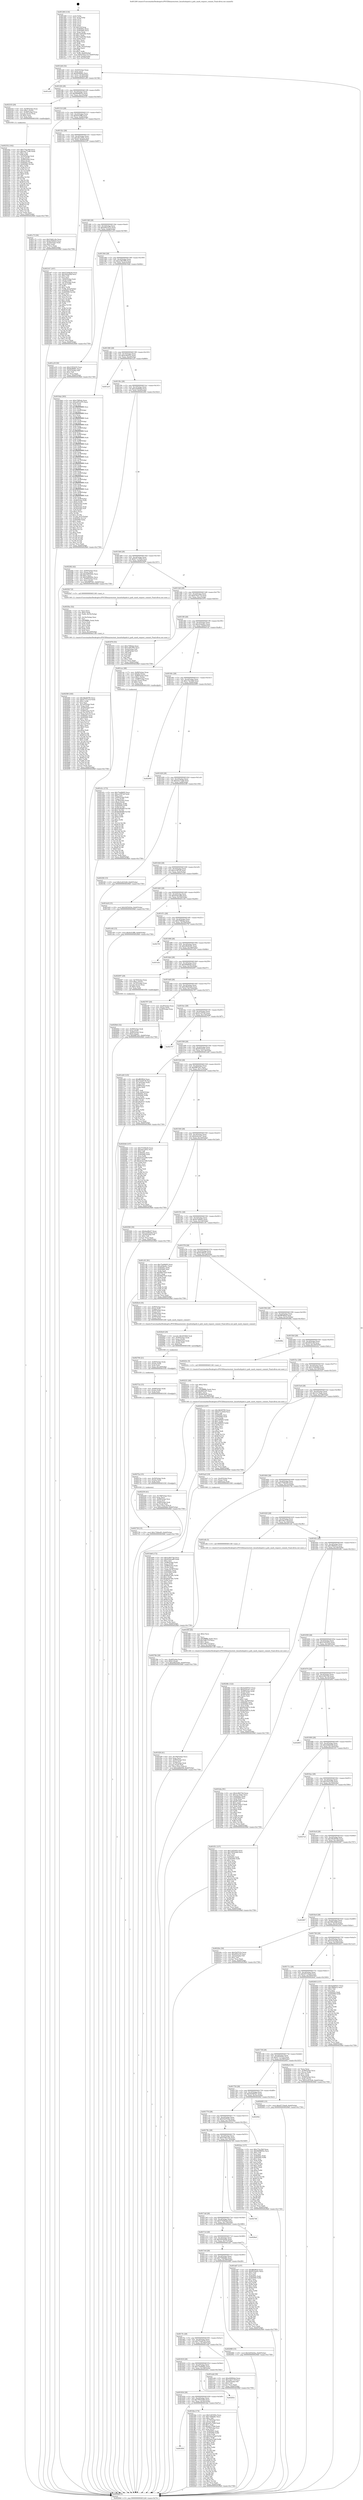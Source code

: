 digraph "0x401260" {
  label = "0x401260 (/mnt/c/Users/mathe/Desktop/tcc/POCII/binaries/extr_linuxfsnfspnfs.h_pnfs_mark_request_commit_Final-ollvm.out::main(0))"
  labelloc = "t"
  node[shape=record]

  Entry [label="",width=0.3,height=0.3,shape=circle,fillcolor=black,style=filled]
  "0x4012d4" [label="{
     0x4012d4 [32]\l
     | [instrs]\l
     &nbsp;&nbsp;0x4012d4 \<+6\>: mov -0xb0(%rbp),%eax\l
     &nbsp;&nbsp;0x4012da \<+2\>: mov %eax,%ecx\l
     &nbsp;&nbsp;0x4012dc \<+6\>: sub $0x8ef9fd6c,%ecx\l
     &nbsp;&nbsp;0x4012e2 \<+6\>: mov %eax,-0xc4(%rbp)\l
     &nbsp;&nbsp;0x4012e8 \<+6\>: mov %ecx,-0xc8(%rbp)\l
     &nbsp;&nbsp;0x4012ee \<+6\>: je 0000000000401a36 \<main+0x7d6\>\l
  }"]
  "0x401a36" [label="{
     0x401a36\l
  }", style=dashed]
  "0x4012f4" [label="{
     0x4012f4 [28]\l
     | [instrs]\l
     &nbsp;&nbsp;0x4012f4 \<+5\>: jmp 00000000004012f9 \<main+0x99\>\l
     &nbsp;&nbsp;0x4012f9 \<+6\>: mov -0xc4(%rbp),%eax\l
     &nbsp;&nbsp;0x4012ff \<+5\>: sub $0x99d9693a,%eax\l
     &nbsp;&nbsp;0x401304 \<+6\>: mov %eax,-0xcc(%rbp)\l
     &nbsp;&nbsp;0x40130a \<+6\>: je 0000000000402335 \<main+0x10d5\>\l
  }"]
  Exit [label="",width=0.3,height=0.3,shape=circle,fillcolor=black,style=filled,peripheries=2]
  "0x402335" [label="{
     0x402335 [29]\l
     | [instrs]\l
     &nbsp;&nbsp;0x402335 \<+4\>: mov -0x58(%rbp),%rax\l
     &nbsp;&nbsp;0x402339 \<+6\>: movl $0x1,(%rax)\l
     &nbsp;&nbsp;0x40233f \<+4\>: mov -0x58(%rbp),%rax\l
     &nbsp;&nbsp;0x402343 \<+3\>: movslq (%rax),%rax\l
     &nbsp;&nbsp;0x402346 \<+4\>: shl $0x2,%rax\l
     &nbsp;&nbsp;0x40234a \<+3\>: mov %rax,%rdi\l
     &nbsp;&nbsp;0x40234d \<+5\>: call 0000000000401050 \<malloc@plt\>\l
     | [calls]\l
     &nbsp;&nbsp;0x401050 \{1\} (unknown)\l
  }"]
  "0x401310" [label="{
     0x401310 [28]\l
     | [instrs]\l
     &nbsp;&nbsp;0x401310 \<+5\>: jmp 0000000000401315 \<main+0xb5\>\l
     &nbsp;&nbsp;0x401315 \<+6\>: mov -0xc4(%rbp),%eax\l
     &nbsp;&nbsp;0x40131b \<+5\>: sub $0x9c01fffb,%eax\l
     &nbsp;&nbsp;0x401320 \<+6\>: mov %eax,-0xd0(%rbp)\l
     &nbsp;&nbsp;0x401326 \<+6\>: je 0000000000401c73 \<main+0xa13\>\l
  }"]
  "0x402739" [label="{
     0x402739 [15]\l
     | [instrs]\l
     &nbsp;&nbsp;0x402739 \<+10\>: movl $0x17b9ee83,-0xb0(%rbp)\l
     &nbsp;&nbsp;0x402743 \<+5\>: jmp 00000000004029b8 \<main+0x1758\>\l
  }"]
  "0x401c73" [label="{
     0x401c73 [30]\l
     | [instrs]\l
     &nbsp;&nbsp;0x401c73 \<+5\>: mov $0x53db1c0e,%eax\l
     &nbsp;&nbsp;0x401c78 \<+5\>: mov $0xfa7b84d3,%ecx\l
     &nbsp;&nbsp;0x401c7d \<+3\>: mov -0x30(%rbp),%edx\l
     &nbsp;&nbsp;0x401c80 \<+3\>: cmp $0x0,%edx\l
     &nbsp;&nbsp;0x401c83 \<+3\>: cmove %ecx,%eax\l
     &nbsp;&nbsp;0x401c86 \<+6\>: mov %eax,-0xb0(%rbp)\l
     &nbsp;&nbsp;0x401c8c \<+5\>: jmp 00000000004029b8 \<main+0x1758\>\l
  }"]
  "0x40132c" [label="{
     0x40132c [28]\l
     | [instrs]\l
     &nbsp;&nbsp;0x40132c \<+5\>: jmp 0000000000401331 \<main+0xd1\>\l
     &nbsp;&nbsp;0x401331 \<+6\>: mov -0xc4(%rbp),%eax\l
     &nbsp;&nbsp;0x401337 \<+5\>: sub $0xa81e203c,%eax\l
     &nbsp;&nbsp;0x40133c \<+6\>: mov %eax,-0xd4(%rbp)\l
     &nbsp;&nbsp;0x401342 \<+6\>: je 0000000000402167 \<main+0xf07\>\l
  }"]
  "0x40272a" [label="{
     0x40272a [15]\l
     | [instrs]\l
     &nbsp;&nbsp;0x40272a \<+4\>: mov -0x50(%rbp),%rdx\l
     &nbsp;&nbsp;0x40272e \<+3\>: mov (%rdx),%rdx\l
     &nbsp;&nbsp;0x402731 \<+3\>: mov %rdx,%rdi\l
     &nbsp;&nbsp;0x402734 \<+5\>: call 0000000000401030 \<free@plt\>\l
     | [calls]\l
     &nbsp;&nbsp;0x401030 \{1\} (unknown)\l
  }"]
  "0x402167" [label="{
     0x402167 [167]\l
     | [instrs]\l
     &nbsp;&nbsp;0x402167 \<+5\>: mov $0x57438226,%eax\l
     &nbsp;&nbsp;0x40216c \<+5\>: mov $0x395e45bf,%ecx\l
     &nbsp;&nbsp;0x402171 \<+2\>: mov $0x1,%dl\l
     &nbsp;&nbsp;0x402173 \<+2\>: xor %esi,%esi\l
     &nbsp;&nbsp;0x402175 \<+4\>: mov -0x60(%rbp),%rdi\l
     &nbsp;&nbsp;0x402179 \<+3\>: mov (%rdi),%r8d\l
     &nbsp;&nbsp;0x40217c \<+4\>: mov -0x70(%rbp),%rdi\l
     &nbsp;&nbsp;0x402180 \<+3\>: cmp (%rdi),%r8d\l
     &nbsp;&nbsp;0x402183 \<+4\>: setl %r9b\l
     &nbsp;&nbsp;0x402187 \<+4\>: and $0x1,%r9b\l
     &nbsp;&nbsp;0x40218b \<+4\>: mov %r9b,-0x2a(%rbp)\l
     &nbsp;&nbsp;0x40218f \<+8\>: mov 0x40505c,%r8d\l
     &nbsp;&nbsp;0x402197 \<+8\>: mov 0x405060,%r10d\l
     &nbsp;&nbsp;0x40219f \<+3\>: sub $0x1,%esi\l
     &nbsp;&nbsp;0x4021a2 \<+3\>: mov %r8d,%r11d\l
     &nbsp;&nbsp;0x4021a5 \<+3\>: add %esi,%r11d\l
     &nbsp;&nbsp;0x4021a8 \<+4\>: imul %r11d,%r8d\l
     &nbsp;&nbsp;0x4021ac \<+4\>: and $0x1,%r8d\l
     &nbsp;&nbsp;0x4021b0 \<+4\>: cmp $0x0,%r8d\l
     &nbsp;&nbsp;0x4021b4 \<+4\>: sete %r9b\l
     &nbsp;&nbsp;0x4021b8 \<+4\>: cmp $0xa,%r10d\l
     &nbsp;&nbsp;0x4021bc \<+3\>: setl %bl\l
     &nbsp;&nbsp;0x4021bf \<+3\>: mov %r9b,%r14b\l
     &nbsp;&nbsp;0x4021c2 \<+4\>: xor $0xff,%r14b\l
     &nbsp;&nbsp;0x4021c6 \<+3\>: mov %bl,%r15b\l
     &nbsp;&nbsp;0x4021c9 \<+4\>: xor $0xff,%r15b\l
     &nbsp;&nbsp;0x4021cd \<+3\>: xor $0x0,%dl\l
     &nbsp;&nbsp;0x4021d0 \<+3\>: mov %r14b,%r12b\l
     &nbsp;&nbsp;0x4021d3 \<+4\>: and $0x0,%r12b\l
     &nbsp;&nbsp;0x4021d7 \<+3\>: and %dl,%r9b\l
     &nbsp;&nbsp;0x4021da \<+3\>: mov %r15b,%r13b\l
     &nbsp;&nbsp;0x4021dd \<+4\>: and $0x0,%r13b\l
     &nbsp;&nbsp;0x4021e1 \<+2\>: and %dl,%bl\l
     &nbsp;&nbsp;0x4021e3 \<+3\>: or %r9b,%r12b\l
     &nbsp;&nbsp;0x4021e6 \<+3\>: or %bl,%r13b\l
     &nbsp;&nbsp;0x4021e9 \<+3\>: xor %r13b,%r12b\l
     &nbsp;&nbsp;0x4021ec \<+3\>: or %r15b,%r14b\l
     &nbsp;&nbsp;0x4021ef \<+4\>: xor $0xff,%r14b\l
     &nbsp;&nbsp;0x4021f3 \<+3\>: or $0x0,%dl\l
     &nbsp;&nbsp;0x4021f6 \<+3\>: and %dl,%r14b\l
     &nbsp;&nbsp;0x4021f9 \<+3\>: or %r14b,%r12b\l
     &nbsp;&nbsp;0x4021fc \<+4\>: test $0x1,%r12b\l
     &nbsp;&nbsp;0x402200 \<+3\>: cmovne %ecx,%eax\l
     &nbsp;&nbsp;0x402203 \<+6\>: mov %eax,-0xb0(%rbp)\l
     &nbsp;&nbsp;0x402209 \<+5\>: jmp 00000000004029b8 \<main+0x1758\>\l
  }"]
  "0x401348" [label="{
     0x401348 [28]\l
     | [instrs]\l
     &nbsp;&nbsp;0x401348 \<+5\>: jmp 000000000040134d \<main+0xed\>\l
     &nbsp;&nbsp;0x40134d \<+6\>: mov -0xc4(%rbp),%eax\l
     &nbsp;&nbsp;0x401353 \<+5\>: sub $0xa955cd75,%eax\l
     &nbsp;&nbsp;0x401358 \<+6\>: mov %eax,-0xd8(%rbp)\l
     &nbsp;&nbsp;0x40135e \<+6\>: je 0000000000401a18 \<main+0x7b8\>\l
  }"]
  "0x40271b" [label="{
     0x40271b [15]\l
     | [instrs]\l
     &nbsp;&nbsp;0x40271b \<+4\>: mov -0x68(%rbp),%rdx\l
     &nbsp;&nbsp;0x40271f \<+3\>: mov (%rdx),%rdx\l
     &nbsp;&nbsp;0x402722 \<+3\>: mov %rdx,%rdi\l
     &nbsp;&nbsp;0x402725 \<+5\>: call 0000000000401030 \<free@plt\>\l
     | [calls]\l
     &nbsp;&nbsp;0x401030 \{1\} (unknown)\l
  }"]
  "0x401a18" [label="{
     0x401a18 [30]\l
     | [instrs]\l
     &nbsp;&nbsp;0x401a18 \<+5\>: mov $0x21952435,%eax\l
     &nbsp;&nbsp;0x401a1d \<+5\>: mov $0x8ef9fd6c,%ecx\l
     &nbsp;&nbsp;0x401a22 \<+3\>: mov -0x31(%rbp),%dl\l
     &nbsp;&nbsp;0x401a25 \<+3\>: test $0x1,%dl\l
     &nbsp;&nbsp;0x401a28 \<+3\>: cmovne %ecx,%eax\l
     &nbsp;&nbsp;0x401a2b \<+6\>: mov %eax,-0xb0(%rbp)\l
     &nbsp;&nbsp;0x401a31 \<+5\>: jmp 00000000004029b8 \<main+0x1758\>\l
  }"]
  "0x401364" [label="{
     0x401364 [28]\l
     | [instrs]\l
     &nbsp;&nbsp;0x401364 \<+5\>: jmp 0000000000401369 \<main+0x109\>\l
     &nbsp;&nbsp;0x401369 \<+6\>: mov -0xc4(%rbp),%eax\l
     &nbsp;&nbsp;0x40136f \<+5\>: sub $0xac961995,%eax\l
     &nbsp;&nbsp;0x401374 \<+6\>: mov %eax,-0xdc(%rbp)\l
     &nbsp;&nbsp;0x40137a \<+6\>: je 00000000004018ab \<main+0x64b\>\l
  }"]
  "0x402706" [label="{
     0x402706 [21]\l
     | [instrs]\l
     &nbsp;&nbsp;0x402706 \<+4\>: mov -0x80(%rbp),%rdx\l
     &nbsp;&nbsp;0x40270a \<+3\>: mov (%rdx),%rdx\l
     &nbsp;&nbsp;0x40270d \<+3\>: mov %rdx,%rdi\l
     &nbsp;&nbsp;0x402710 \<+6\>: mov %eax,-0x1a4(%rbp)\l
     &nbsp;&nbsp;0x402716 \<+5\>: call 0000000000401030 \<free@plt\>\l
     | [calls]\l
     &nbsp;&nbsp;0x401030 \{1\} (unknown)\l
  }"]
  "0x4018ab" [label="{
     0x4018ab [365]\l
     | [instrs]\l
     &nbsp;&nbsp;0x4018ab \<+5\>: mov $0xe76f0afa,%eax\l
     &nbsp;&nbsp;0x4018b0 \<+5\>: mov $0xa955cd75,%ecx\l
     &nbsp;&nbsp;0x4018b5 \<+2\>: xor %edx,%edx\l
     &nbsp;&nbsp;0x4018b7 \<+3\>: mov %rsp,%rsi\l
     &nbsp;&nbsp;0x4018ba \<+4\>: add $0xfffffffffffffff0,%rsi\l
     &nbsp;&nbsp;0x4018be \<+3\>: mov %rsi,%rsp\l
     &nbsp;&nbsp;0x4018c1 \<+7\>: mov %rsi,-0xa8(%rbp)\l
     &nbsp;&nbsp;0x4018c8 \<+3\>: mov %rsp,%rsi\l
     &nbsp;&nbsp;0x4018cb \<+4\>: add $0xfffffffffffffff0,%rsi\l
     &nbsp;&nbsp;0x4018cf \<+3\>: mov %rsi,%rsp\l
     &nbsp;&nbsp;0x4018d2 \<+3\>: mov %rsp,%rdi\l
     &nbsp;&nbsp;0x4018d5 \<+4\>: add $0xfffffffffffffff0,%rdi\l
     &nbsp;&nbsp;0x4018d9 \<+3\>: mov %rdi,%rsp\l
     &nbsp;&nbsp;0x4018dc \<+7\>: mov %rdi,-0xa0(%rbp)\l
     &nbsp;&nbsp;0x4018e3 \<+3\>: mov %rsp,%rdi\l
     &nbsp;&nbsp;0x4018e6 \<+4\>: add $0xfffffffffffffff0,%rdi\l
     &nbsp;&nbsp;0x4018ea \<+3\>: mov %rdi,%rsp\l
     &nbsp;&nbsp;0x4018ed \<+7\>: mov %rdi,-0x98(%rbp)\l
     &nbsp;&nbsp;0x4018f4 \<+3\>: mov %rsp,%rdi\l
     &nbsp;&nbsp;0x4018f7 \<+4\>: add $0xfffffffffffffff0,%rdi\l
     &nbsp;&nbsp;0x4018fb \<+3\>: mov %rdi,%rsp\l
     &nbsp;&nbsp;0x4018fe \<+7\>: mov %rdi,-0x90(%rbp)\l
     &nbsp;&nbsp;0x401905 \<+3\>: mov %rsp,%rdi\l
     &nbsp;&nbsp;0x401908 \<+4\>: add $0xfffffffffffffff0,%rdi\l
     &nbsp;&nbsp;0x40190c \<+3\>: mov %rdi,%rsp\l
     &nbsp;&nbsp;0x40190f \<+7\>: mov %rdi,-0x88(%rbp)\l
     &nbsp;&nbsp;0x401916 \<+3\>: mov %rsp,%rdi\l
     &nbsp;&nbsp;0x401919 \<+4\>: add $0xfffffffffffffff0,%rdi\l
     &nbsp;&nbsp;0x40191d \<+3\>: mov %rdi,%rsp\l
     &nbsp;&nbsp;0x401920 \<+4\>: mov %rdi,-0x80(%rbp)\l
     &nbsp;&nbsp;0x401924 \<+3\>: mov %rsp,%rdi\l
     &nbsp;&nbsp;0x401927 \<+4\>: add $0xfffffffffffffff0,%rdi\l
     &nbsp;&nbsp;0x40192b \<+3\>: mov %rdi,%rsp\l
     &nbsp;&nbsp;0x40192e \<+4\>: mov %rdi,-0x78(%rbp)\l
     &nbsp;&nbsp;0x401932 \<+3\>: mov %rsp,%rdi\l
     &nbsp;&nbsp;0x401935 \<+4\>: add $0xfffffffffffffff0,%rdi\l
     &nbsp;&nbsp;0x401939 \<+3\>: mov %rdi,%rsp\l
     &nbsp;&nbsp;0x40193c \<+4\>: mov %rdi,-0x70(%rbp)\l
     &nbsp;&nbsp;0x401940 \<+3\>: mov %rsp,%rdi\l
     &nbsp;&nbsp;0x401943 \<+4\>: add $0xfffffffffffffff0,%rdi\l
     &nbsp;&nbsp;0x401947 \<+3\>: mov %rdi,%rsp\l
     &nbsp;&nbsp;0x40194a \<+4\>: mov %rdi,-0x68(%rbp)\l
     &nbsp;&nbsp;0x40194e \<+3\>: mov %rsp,%rdi\l
     &nbsp;&nbsp;0x401951 \<+4\>: add $0xfffffffffffffff0,%rdi\l
     &nbsp;&nbsp;0x401955 \<+3\>: mov %rdi,%rsp\l
     &nbsp;&nbsp;0x401958 \<+4\>: mov %rdi,-0x60(%rbp)\l
     &nbsp;&nbsp;0x40195c \<+3\>: mov %rsp,%rdi\l
     &nbsp;&nbsp;0x40195f \<+4\>: add $0xfffffffffffffff0,%rdi\l
     &nbsp;&nbsp;0x401963 \<+3\>: mov %rdi,%rsp\l
     &nbsp;&nbsp;0x401966 \<+4\>: mov %rdi,-0x58(%rbp)\l
     &nbsp;&nbsp;0x40196a \<+3\>: mov %rsp,%rdi\l
     &nbsp;&nbsp;0x40196d \<+4\>: add $0xfffffffffffffff0,%rdi\l
     &nbsp;&nbsp;0x401971 \<+3\>: mov %rdi,%rsp\l
     &nbsp;&nbsp;0x401974 \<+4\>: mov %rdi,-0x50(%rbp)\l
     &nbsp;&nbsp;0x401978 \<+3\>: mov %rsp,%rdi\l
     &nbsp;&nbsp;0x40197b \<+4\>: add $0xfffffffffffffff0,%rdi\l
     &nbsp;&nbsp;0x40197f \<+3\>: mov %rdi,%rsp\l
     &nbsp;&nbsp;0x401982 \<+4\>: mov %rdi,-0x48(%rbp)\l
     &nbsp;&nbsp;0x401986 \<+3\>: mov %rsp,%rdi\l
     &nbsp;&nbsp;0x401989 \<+4\>: add $0xfffffffffffffff0,%rdi\l
     &nbsp;&nbsp;0x40198d \<+3\>: mov %rdi,%rsp\l
     &nbsp;&nbsp;0x401990 \<+4\>: mov %rdi,-0x40(%rbp)\l
     &nbsp;&nbsp;0x401994 \<+7\>: mov -0xa8(%rbp),%rdi\l
     &nbsp;&nbsp;0x40199b \<+6\>: movl $0x0,(%rdi)\l
     &nbsp;&nbsp;0x4019a1 \<+7\>: mov -0xb4(%rbp),%r8d\l
     &nbsp;&nbsp;0x4019a8 \<+3\>: mov %r8d,(%rsi)\l
     &nbsp;&nbsp;0x4019ab \<+7\>: mov -0xa0(%rbp),%rdi\l
     &nbsp;&nbsp;0x4019b2 \<+7\>: mov -0xc0(%rbp),%r9\l
     &nbsp;&nbsp;0x4019b9 \<+3\>: mov %r9,(%rdi)\l
     &nbsp;&nbsp;0x4019bc \<+3\>: cmpl $0x2,(%rsi)\l
     &nbsp;&nbsp;0x4019bf \<+4\>: setne %r10b\l
     &nbsp;&nbsp;0x4019c3 \<+4\>: and $0x1,%r10b\l
     &nbsp;&nbsp;0x4019c7 \<+4\>: mov %r10b,-0x31(%rbp)\l
     &nbsp;&nbsp;0x4019cb \<+8\>: mov 0x40505c,%r11d\l
     &nbsp;&nbsp;0x4019d3 \<+7\>: mov 0x405060,%ebx\l
     &nbsp;&nbsp;0x4019da \<+3\>: sub $0x1,%edx\l
     &nbsp;&nbsp;0x4019dd \<+3\>: mov %r11d,%r14d\l
     &nbsp;&nbsp;0x4019e0 \<+3\>: add %edx,%r14d\l
     &nbsp;&nbsp;0x4019e3 \<+4\>: imul %r14d,%r11d\l
     &nbsp;&nbsp;0x4019e7 \<+4\>: and $0x1,%r11d\l
     &nbsp;&nbsp;0x4019eb \<+4\>: cmp $0x0,%r11d\l
     &nbsp;&nbsp;0x4019ef \<+4\>: sete %r10b\l
     &nbsp;&nbsp;0x4019f3 \<+3\>: cmp $0xa,%ebx\l
     &nbsp;&nbsp;0x4019f6 \<+4\>: setl %r15b\l
     &nbsp;&nbsp;0x4019fa \<+3\>: mov %r10b,%r12b\l
     &nbsp;&nbsp;0x4019fd \<+3\>: and %r15b,%r12b\l
     &nbsp;&nbsp;0x401a00 \<+3\>: xor %r15b,%r10b\l
     &nbsp;&nbsp;0x401a03 \<+3\>: or %r10b,%r12b\l
     &nbsp;&nbsp;0x401a06 \<+4\>: test $0x1,%r12b\l
     &nbsp;&nbsp;0x401a0a \<+3\>: cmovne %ecx,%eax\l
     &nbsp;&nbsp;0x401a0d \<+6\>: mov %eax,-0xb0(%rbp)\l
     &nbsp;&nbsp;0x401a13 \<+5\>: jmp 00000000004029b8 \<main+0x1758\>\l
  }"]
  "0x401380" [label="{
     0x401380 [28]\l
     | [instrs]\l
     &nbsp;&nbsp;0x401380 \<+5\>: jmp 0000000000401385 \<main+0x125\>\l
     &nbsp;&nbsp;0x401385 \<+6\>: mov -0xc4(%rbp),%eax\l
     &nbsp;&nbsp;0x40138b \<+5\>: sub $0xacfb425c,%eax\l
     &nbsp;&nbsp;0x401390 \<+6\>: mov %eax,-0xe0(%rbp)\l
     &nbsp;&nbsp;0x401396 \<+6\>: je 0000000000401ac9 \<main+0x869\>\l
  }"]
  "0x4026e9" [label="{
     0x4026e9 [29]\l
     | [instrs]\l
     &nbsp;&nbsp;0x4026e9 \<+10\>: movabs $0x4030b6,%rdi\l
     &nbsp;&nbsp;0x4026f3 \<+4\>: mov -0x40(%rbp),%rdx\l
     &nbsp;&nbsp;0x4026f7 \<+2\>: mov %eax,(%rdx)\l
     &nbsp;&nbsp;0x4026f9 \<+4\>: mov -0x40(%rbp),%rdx\l
     &nbsp;&nbsp;0x4026fd \<+2\>: mov (%rdx),%esi\l
     &nbsp;&nbsp;0x4026ff \<+2\>: mov $0x0,%al\l
     &nbsp;&nbsp;0x402701 \<+5\>: call 0000000000401040 \<printf@plt\>\l
     | [calls]\l
     &nbsp;&nbsp;0x401040 \{1\} (unknown)\l
  }"]
  "0x401ac9" [label="{
     0x401ac9\l
  }", style=dashed]
  "0x40139c" [label="{
     0x40139c [28]\l
     | [instrs]\l
     &nbsp;&nbsp;0x40139c \<+5\>: jmp 00000000004013a1 \<main+0x141\>\l
     &nbsp;&nbsp;0x4013a1 \<+6\>: mov -0xc4(%rbp),%eax\l
     &nbsp;&nbsp;0x4013a7 \<+5\>: sub $0xaebf4dbd,%eax\l
     &nbsp;&nbsp;0x4013ac \<+6\>: mov %eax,-0xe4(%rbp)\l
     &nbsp;&nbsp;0x4013b2 \<+6\>: je 0000000000402282 \<main+0x1022\>\l
  }"]
  "0x4025f0" [label="{
     0x4025f0 [165]\l
     | [instrs]\l
     &nbsp;&nbsp;0x4025f0 \<+5\>: mov $0x38249785,%ecx\l
     &nbsp;&nbsp;0x4025f5 \<+5\>: mov $0x4775721d,%edx\l
     &nbsp;&nbsp;0x4025fa \<+3\>: mov $0x1,%r8b\l
     &nbsp;&nbsp;0x4025fd \<+2\>: xor %esi,%esi\l
     &nbsp;&nbsp;0x4025ff \<+6\>: mov -0x1a0(%rbp),%edi\l
     &nbsp;&nbsp;0x402605 \<+3\>: imul %eax,%edi\l
     &nbsp;&nbsp;0x402608 \<+4\>: mov -0x50(%rbp),%r9\l
     &nbsp;&nbsp;0x40260c \<+3\>: mov (%r9),%r9\l
     &nbsp;&nbsp;0x40260f \<+4\>: mov -0x48(%rbp),%r10\l
     &nbsp;&nbsp;0x402613 \<+3\>: movslq (%r10),%r10\l
     &nbsp;&nbsp;0x402616 \<+4\>: mov %edi,(%r9,%r10,4)\l
     &nbsp;&nbsp;0x40261a \<+7\>: mov 0x40505c,%eax\l
     &nbsp;&nbsp;0x402621 \<+7\>: mov 0x405060,%edi\l
     &nbsp;&nbsp;0x402628 \<+3\>: sub $0x1,%esi\l
     &nbsp;&nbsp;0x40262b \<+3\>: mov %eax,%r11d\l
     &nbsp;&nbsp;0x40262e \<+3\>: add %esi,%r11d\l
     &nbsp;&nbsp;0x402631 \<+4\>: imul %r11d,%eax\l
     &nbsp;&nbsp;0x402635 \<+3\>: and $0x1,%eax\l
     &nbsp;&nbsp;0x402638 \<+3\>: cmp $0x0,%eax\l
     &nbsp;&nbsp;0x40263b \<+3\>: sete %bl\l
     &nbsp;&nbsp;0x40263e \<+3\>: cmp $0xa,%edi\l
     &nbsp;&nbsp;0x402641 \<+4\>: setl %r14b\l
     &nbsp;&nbsp;0x402645 \<+3\>: mov %bl,%r15b\l
     &nbsp;&nbsp;0x402648 \<+4\>: xor $0xff,%r15b\l
     &nbsp;&nbsp;0x40264c \<+3\>: mov %r14b,%r12b\l
     &nbsp;&nbsp;0x40264f \<+4\>: xor $0xff,%r12b\l
     &nbsp;&nbsp;0x402653 \<+4\>: xor $0x1,%r8b\l
     &nbsp;&nbsp;0x402657 \<+3\>: mov %r15b,%r13b\l
     &nbsp;&nbsp;0x40265a \<+4\>: and $0xff,%r13b\l
     &nbsp;&nbsp;0x40265e \<+3\>: and %r8b,%bl\l
     &nbsp;&nbsp;0x402661 \<+3\>: mov %r12b,%al\l
     &nbsp;&nbsp;0x402664 \<+2\>: and $0xff,%al\l
     &nbsp;&nbsp;0x402666 \<+3\>: and %r8b,%r14b\l
     &nbsp;&nbsp;0x402669 \<+3\>: or %bl,%r13b\l
     &nbsp;&nbsp;0x40266c \<+3\>: or %r14b,%al\l
     &nbsp;&nbsp;0x40266f \<+3\>: xor %al,%r13b\l
     &nbsp;&nbsp;0x402672 \<+3\>: or %r12b,%r15b\l
     &nbsp;&nbsp;0x402675 \<+4\>: xor $0xff,%r15b\l
     &nbsp;&nbsp;0x402679 \<+4\>: or $0x1,%r8b\l
     &nbsp;&nbsp;0x40267d \<+3\>: and %r8b,%r15b\l
     &nbsp;&nbsp;0x402680 \<+3\>: or %r15b,%r13b\l
     &nbsp;&nbsp;0x402683 \<+4\>: test $0x1,%r13b\l
     &nbsp;&nbsp;0x402687 \<+3\>: cmovne %edx,%ecx\l
     &nbsp;&nbsp;0x40268a \<+6\>: mov %ecx,-0xb0(%rbp)\l
     &nbsp;&nbsp;0x402690 \<+5\>: jmp 00000000004029b8 \<main+0x1758\>\l
  }"]
  "0x402282" [label="{
     0x402282 [42]\l
     | [instrs]\l
     &nbsp;&nbsp;0x402282 \<+4\>: mov -0x60(%rbp),%rax\l
     &nbsp;&nbsp;0x402286 \<+2\>: mov (%rax),%ecx\l
     &nbsp;&nbsp;0x402288 \<+6\>: add $0x5285626c,%ecx\l
     &nbsp;&nbsp;0x40228e \<+3\>: add $0x1,%ecx\l
     &nbsp;&nbsp;0x402291 \<+6\>: sub $0x5285626c,%ecx\l
     &nbsp;&nbsp;0x402297 \<+4\>: mov -0x60(%rbp),%rax\l
     &nbsp;&nbsp;0x40229b \<+2\>: mov %ecx,(%rax)\l
     &nbsp;&nbsp;0x40229d \<+10\>: movl $0xf9ff72b1,-0xb0(%rbp)\l
     &nbsp;&nbsp;0x4022a7 \<+5\>: jmp 00000000004029b8 \<main+0x1758\>\l
  }"]
  "0x4013b8" [label="{
     0x4013b8 [28]\l
     | [instrs]\l
     &nbsp;&nbsp;0x4013b8 \<+5\>: jmp 00000000004013bd \<main+0x15d\>\l
     &nbsp;&nbsp;0x4013bd \<+6\>: mov -0xc4(%rbp),%eax\l
     &nbsp;&nbsp;0x4013c3 \<+5\>: sub $0xb71c345d,%eax\l
     &nbsp;&nbsp;0x4013c8 \<+6\>: mov %eax,-0xe8(%rbp)\l
     &nbsp;&nbsp;0x4013ce \<+6\>: je 00000000004025b7 \<main+0x1357\>\l
  }"]
  "0x4025bc" [label="{
     0x4025bc [52]\l
     | [instrs]\l
     &nbsp;&nbsp;0x4025bc \<+2\>: xor %ecx,%ecx\l
     &nbsp;&nbsp;0x4025be \<+5\>: mov $0x2,%edx\l
     &nbsp;&nbsp;0x4025c3 \<+6\>: mov %edx,-0x19c(%rbp)\l
     &nbsp;&nbsp;0x4025c9 \<+1\>: cltd\l
     &nbsp;&nbsp;0x4025ca \<+6\>: mov -0x19c(%rbp),%esi\l
     &nbsp;&nbsp;0x4025d0 \<+2\>: idiv %esi\l
     &nbsp;&nbsp;0x4025d2 \<+6\>: imul $0xfffffffe,%edx,%edx\l
     &nbsp;&nbsp;0x4025d8 \<+2\>: mov %ecx,%edi\l
     &nbsp;&nbsp;0x4025da \<+2\>: sub %edx,%edi\l
     &nbsp;&nbsp;0x4025dc \<+2\>: mov %ecx,%edx\l
     &nbsp;&nbsp;0x4025de \<+3\>: sub $0x1,%edx\l
     &nbsp;&nbsp;0x4025e1 \<+2\>: add %edx,%edi\l
     &nbsp;&nbsp;0x4025e3 \<+2\>: sub %edi,%ecx\l
     &nbsp;&nbsp;0x4025e5 \<+6\>: mov %ecx,-0x1a0(%rbp)\l
     &nbsp;&nbsp;0x4025eb \<+5\>: call 0000000000401160 \<next_i\>\l
     | [calls]\l
     &nbsp;&nbsp;0x401160 \{1\} (/mnt/c/Users/mathe/Desktop/tcc/POCII/binaries/extr_linuxfsnfspnfs.h_pnfs_mark_request_commit_Final-ollvm.out::next_i)\l
  }"]
  "0x4025b7" [label="{
     0x4025b7 [5]\l
     | [instrs]\l
     &nbsp;&nbsp;0x4025b7 \<+5\>: call 0000000000401160 \<next_i\>\l
     | [calls]\l
     &nbsp;&nbsp;0x401160 \{1\} (/mnt/c/Users/mathe/Desktop/tcc/POCII/binaries/extr_linuxfsnfspnfs.h_pnfs_mark_request_commit_Final-ollvm.out::next_i)\l
  }"]
  "0x4013d4" [label="{
     0x4013d4 [28]\l
     | [instrs]\l
     &nbsp;&nbsp;0x4013d4 \<+5\>: jmp 00000000004013d9 \<main+0x179\>\l
     &nbsp;&nbsp;0x4013d9 \<+6\>: mov -0xc4(%rbp),%eax\l
     &nbsp;&nbsp;0x4013df \<+5\>: sub $0xb763e719,%eax\l
     &nbsp;&nbsp;0x4013e4 \<+6\>: mov %eax,-0xec(%rbp)\l
     &nbsp;&nbsp;0x4013ea \<+6\>: je 0000000000401876 \<main+0x616\>\l
  }"]
  "0x402352" [label="{
     0x402352 [162]\l
     | [instrs]\l
     &nbsp;&nbsp;0x402352 \<+5\>: mov $0xc73ec5b9,%ecx\l
     &nbsp;&nbsp;0x402357 \<+5\>: mov $0xcba77e46,%edx\l
     &nbsp;&nbsp;0x40235c \<+3\>: mov $0x1,%sil\l
     &nbsp;&nbsp;0x40235f \<+3\>: xor %r8d,%r8d\l
     &nbsp;&nbsp;0x402362 \<+4\>: mov -0x50(%rbp),%rdi\l
     &nbsp;&nbsp;0x402366 \<+3\>: mov %rax,(%rdi)\l
     &nbsp;&nbsp;0x402369 \<+4\>: mov -0x48(%rbp),%rax\l
     &nbsp;&nbsp;0x40236d \<+6\>: movl $0x0,(%rax)\l
     &nbsp;&nbsp;0x402373 \<+8\>: mov 0x40505c,%r9d\l
     &nbsp;&nbsp;0x40237b \<+8\>: mov 0x405060,%r10d\l
     &nbsp;&nbsp;0x402383 \<+4\>: sub $0x1,%r8d\l
     &nbsp;&nbsp;0x402387 \<+3\>: mov %r9d,%r11d\l
     &nbsp;&nbsp;0x40238a \<+3\>: add %r8d,%r11d\l
     &nbsp;&nbsp;0x40238d \<+4\>: imul %r11d,%r9d\l
     &nbsp;&nbsp;0x402391 \<+4\>: and $0x1,%r9d\l
     &nbsp;&nbsp;0x402395 \<+4\>: cmp $0x0,%r9d\l
     &nbsp;&nbsp;0x402399 \<+3\>: sete %bl\l
     &nbsp;&nbsp;0x40239c \<+4\>: cmp $0xa,%r10d\l
     &nbsp;&nbsp;0x4023a0 \<+4\>: setl %r14b\l
     &nbsp;&nbsp;0x4023a4 \<+3\>: mov %bl,%r15b\l
     &nbsp;&nbsp;0x4023a7 \<+4\>: xor $0xff,%r15b\l
     &nbsp;&nbsp;0x4023ab \<+3\>: mov %r14b,%r12b\l
     &nbsp;&nbsp;0x4023ae \<+4\>: xor $0xff,%r12b\l
     &nbsp;&nbsp;0x4023b2 \<+4\>: xor $0x0,%sil\l
     &nbsp;&nbsp;0x4023b6 \<+3\>: mov %r15b,%r13b\l
     &nbsp;&nbsp;0x4023b9 \<+4\>: and $0x0,%r13b\l
     &nbsp;&nbsp;0x4023bd \<+3\>: and %sil,%bl\l
     &nbsp;&nbsp;0x4023c0 \<+3\>: mov %r12b,%al\l
     &nbsp;&nbsp;0x4023c3 \<+2\>: and $0x0,%al\l
     &nbsp;&nbsp;0x4023c5 \<+3\>: and %sil,%r14b\l
     &nbsp;&nbsp;0x4023c8 \<+3\>: or %bl,%r13b\l
     &nbsp;&nbsp;0x4023cb \<+3\>: or %r14b,%al\l
     &nbsp;&nbsp;0x4023ce \<+3\>: xor %al,%r13b\l
     &nbsp;&nbsp;0x4023d1 \<+3\>: or %r12b,%r15b\l
     &nbsp;&nbsp;0x4023d4 \<+4\>: xor $0xff,%r15b\l
     &nbsp;&nbsp;0x4023d8 \<+4\>: or $0x0,%sil\l
     &nbsp;&nbsp;0x4023dc \<+3\>: and %sil,%r15b\l
     &nbsp;&nbsp;0x4023df \<+3\>: or %r15b,%r13b\l
     &nbsp;&nbsp;0x4023e2 \<+4\>: test $0x1,%r13b\l
     &nbsp;&nbsp;0x4023e6 \<+3\>: cmovne %edx,%ecx\l
     &nbsp;&nbsp;0x4023e9 \<+6\>: mov %ecx,-0xb0(%rbp)\l
     &nbsp;&nbsp;0x4023ef \<+5\>: jmp 00000000004029b8 \<main+0x1758\>\l
  }"]
  "0x401876" [label="{
     0x401876 [53]\l
     | [instrs]\l
     &nbsp;&nbsp;0x401876 \<+5\>: mov $0xe76f0afa,%eax\l
     &nbsp;&nbsp;0x40187b \<+5\>: mov $0xac961995,%ecx\l
     &nbsp;&nbsp;0x401880 \<+6\>: mov -0xaa(%rbp),%dl\l
     &nbsp;&nbsp;0x401886 \<+7\>: mov -0xa9(%rbp),%sil\l
     &nbsp;&nbsp;0x40188d \<+3\>: mov %dl,%dil\l
     &nbsp;&nbsp;0x401890 \<+3\>: and %sil,%dil\l
     &nbsp;&nbsp;0x401893 \<+3\>: xor %sil,%dl\l
     &nbsp;&nbsp;0x401896 \<+3\>: or %dl,%dil\l
     &nbsp;&nbsp;0x401899 \<+4\>: test $0x1,%dil\l
     &nbsp;&nbsp;0x40189d \<+3\>: cmovne %ecx,%eax\l
     &nbsp;&nbsp;0x4018a0 \<+6\>: mov %eax,-0xb0(%rbp)\l
     &nbsp;&nbsp;0x4018a6 \<+5\>: jmp 00000000004029b8 \<main+0x1758\>\l
  }"]
  "0x4013f0" [label="{
     0x4013f0 [28]\l
     | [instrs]\l
     &nbsp;&nbsp;0x4013f0 \<+5\>: jmp 00000000004013f5 \<main+0x195\>\l
     &nbsp;&nbsp;0x4013f5 \<+6\>: mov -0xc4(%rbp),%eax\l
     &nbsp;&nbsp;0x4013fb \<+5\>: sub $0xc63da9cc,%eax\l
     &nbsp;&nbsp;0x401400 \<+6\>: mov %eax,-0xf0(%rbp)\l
     &nbsp;&nbsp;0x401406 \<+6\>: je 0000000000401cec \<main+0xa8c\>\l
  }"]
  "0x4029b8" [label="{
     0x4029b8 [5]\l
     | [instrs]\l
     &nbsp;&nbsp;0x4029b8 \<+5\>: jmp 00000000004012d4 \<main+0x74\>\l
  }"]
  "0x401260" [label="{
     0x401260 [116]\l
     | [instrs]\l
     &nbsp;&nbsp;0x401260 \<+1\>: push %rbp\l
     &nbsp;&nbsp;0x401261 \<+3\>: mov %rsp,%rbp\l
     &nbsp;&nbsp;0x401264 \<+2\>: push %r15\l
     &nbsp;&nbsp;0x401266 \<+2\>: push %r14\l
     &nbsp;&nbsp;0x401268 \<+2\>: push %r13\l
     &nbsp;&nbsp;0x40126a \<+2\>: push %r12\l
     &nbsp;&nbsp;0x40126c \<+1\>: push %rbx\l
     &nbsp;&nbsp;0x40126d \<+7\>: sub $0x1c8,%rsp\l
     &nbsp;&nbsp;0x401274 \<+7\>: mov 0x40505c,%eax\l
     &nbsp;&nbsp;0x40127b \<+7\>: mov 0x405060,%ecx\l
     &nbsp;&nbsp;0x401282 \<+2\>: mov %eax,%edx\l
     &nbsp;&nbsp;0x401284 \<+6\>: add $0x7efe9c8b,%edx\l
     &nbsp;&nbsp;0x40128a \<+3\>: sub $0x1,%edx\l
     &nbsp;&nbsp;0x40128d \<+6\>: sub $0x7efe9c8b,%edx\l
     &nbsp;&nbsp;0x401293 \<+3\>: imul %edx,%eax\l
     &nbsp;&nbsp;0x401296 \<+3\>: and $0x1,%eax\l
     &nbsp;&nbsp;0x401299 \<+3\>: cmp $0x0,%eax\l
     &nbsp;&nbsp;0x40129c \<+4\>: sete %r8b\l
     &nbsp;&nbsp;0x4012a0 \<+4\>: and $0x1,%r8b\l
     &nbsp;&nbsp;0x4012a4 \<+7\>: mov %r8b,-0xaa(%rbp)\l
     &nbsp;&nbsp;0x4012ab \<+3\>: cmp $0xa,%ecx\l
     &nbsp;&nbsp;0x4012ae \<+4\>: setl %r8b\l
     &nbsp;&nbsp;0x4012b2 \<+4\>: and $0x1,%r8b\l
     &nbsp;&nbsp;0x4012b6 \<+7\>: mov %r8b,-0xa9(%rbp)\l
     &nbsp;&nbsp;0x4012bd \<+10\>: movl $0xb763e719,-0xb0(%rbp)\l
     &nbsp;&nbsp;0x4012c7 \<+6\>: mov %edi,-0xb4(%rbp)\l
     &nbsp;&nbsp;0x4012cd \<+7\>: mov %rsi,-0xc0(%rbp)\l
  }"]
  "0x402259" [label="{
     0x402259 [41]\l
     | [instrs]\l
     &nbsp;&nbsp;0x402259 \<+6\>: mov -0x198(%rbp),%ecx\l
     &nbsp;&nbsp;0x40225f \<+3\>: imul %eax,%ecx\l
     &nbsp;&nbsp;0x402262 \<+4\>: mov -0x68(%rbp),%rsi\l
     &nbsp;&nbsp;0x402266 \<+3\>: mov (%rsi),%rsi\l
     &nbsp;&nbsp;0x402269 \<+4\>: mov -0x60(%rbp),%rdi\l
     &nbsp;&nbsp;0x40226d \<+3\>: movslq (%rdi),%rdi\l
     &nbsp;&nbsp;0x402270 \<+3\>: mov %ecx,(%rsi,%rdi,4)\l
     &nbsp;&nbsp;0x402273 \<+10\>: movl $0xaebf4dbd,-0xb0(%rbp)\l
     &nbsp;&nbsp;0x40227d \<+5\>: jmp 00000000004029b8 \<main+0x1758\>\l
  }"]
  "0x402231" [label="{
     0x402231 [40]\l
     | [instrs]\l
     &nbsp;&nbsp;0x402231 \<+5\>: mov $0x2,%ecx\l
     &nbsp;&nbsp;0x402236 \<+1\>: cltd\l
     &nbsp;&nbsp;0x402237 \<+2\>: idiv %ecx\l
     &nbsp;&nbsp;0x402239 \<+6\>: imul $0xfffffffe,%edx,%ecx\l
     &nbsp;&nbsp;0x40223f \<+6\>: add $0xf003a87,%ecx\l
     &nbsp;&nbsp;0x402245 \<+3\>: add $0x1,%ecx\l
     &nbsp;&nbsp;0x402248 \<+6\>: sub $0xf003a87,%ecx\l
     &nbsp;&nbsp;0x40224e \<+6\>: mov %ecx,-0x198(%rbp)\l
     &nbsp;&nbsp;0x402254 \<+5\>: call 0000000000401160 \<next_i\>\l
     | [calls]\l
     &nbsp;&nbsp;0x401160 \{1\} (/mnt/c/Users/mathe/Desktop/tcc/POCII/binaries/extr_linuxfsnfspnfs.h_pnfs_mark_request_commit_Final-ollvm.out::next_i)\l
  }"]
  "0x401cec" [label="{
     0x401cec [48]\l
     | [instrs]\l
     &nbsp;&nbsp;0x401cec \<+7\>: mov -0x90(%rbp),%rax\l
     &nbsp;&nbsp;0x401cf3 \<+6\>: movl $0x64,(%rax)\l
     &nbsp;&nbsp;0x401cf9 \<+7\>: mov -0x88(%rbp),%rax\l
     &nbsp;&nbsp;0x401d00 \<+6\>: movl $0x1,(%rax)\l
     &nbsp;&nbsp;0x401d06 \<+7\>: mov -0x88(%rbp),%rax\l
     &nbsp;&nbsp;0x401d0d \<+3\>: movslq (%rax),%rax\l
     &nbsp;&nbsp;0x401d10 \<+4\>: shl $0x2,%rax\l
     &nbsp;&nbsp;0x401d14 \<+3\>: mov %rax,%rdi\l
     &nbsp;&nbsp;0x401d17 \<+5\>: call 0000000000401050 \<malloc@plt\>\l
     | [calls]\l
     &nbsp;&nbsp;0x401050 \{1\} (unknown)\l
  }"]
  "0x40140c" [label="{
     0x40140c [28]\l
     | [instrs]\l
     &nbsp;&nbsp;0x40140c \<+5\>: jmp 0000000000401411 \<main+0x1b1\>\l
     &nbsp;&nbsp;0x401411 \<+6\>: mov -0xc4(%rbp),%eax\l
     &nbsp;&nbsp;0x401417 \<+5\>: sub $0xc73ec5b9,%eax\l
     &nbsp;&nbsp;0x40141c \<+6\>: mov %eax,-0xf4(%rbp)\l
     &nbsp;&nbsp;0x401422 \<+6\>: je 0000000000402905 \<main+0x16a5\>\l
  }"]
  "0x4020b4" [label="{
     0x4020b4 [32]\l
     | [instrs]\l
     &nbsp;&nbsp;0x4020b4 \<+4\>: mov -0x68(%rbp),%rdi\l
     &nbsp;&nbsp;0x4020b8 \<+3\>: mov %rax,(%rdi)\l
     &nbsp;&nbsp;0x4020bb \<+4\>: mov -0x60(%rbp),%rax\l
     &nbsp;&nbsp;0x4020bf \<+6\>: movl $0x0,(%rax)\l
     &nbsp;&nbsp;0x4020c5 \<+10\>: movl $0xf9ff72b1,-0xb0(%rbp)\l
     &nbsp;&nbsp;0x4020cf \<+5\>: jmp 00000000004029b8 \<main+0x1758\>\l
  }"]
  "0x402905" [label="{
     0x402905\l
  }", style=dashed]
  "0x401428" [label="{
     0x401428 [28]\l
     | [instrs]\l
     &nbsp;&nbsp;0x401428 \<+5\>: jmp 000000000040142d \<main+0x1cd\>\l
     &nbsp;&nbsp;0x40142d \<+6\>: mov -0xc4(%rbp),%eax\l
     &nbsp;&nbsp;0x401433 \<+5\>: sub $0xcba77e46,%eax\l
     &nbsp;&nbsp;0x401438 \<+6\>: mov %eax,-0xf8(%rbp)\l
     &nbsp;&nbsp;0x40143e \<+6\>: je 00000000004023f4 \<main+0x1194\>\l
  }"]
  "0x401850" [label="{
     0x401850\l
  }", style=dashed]
  "0x4023f4" [label="{
     0x4023f4 [15]\l
     | [instrs]\l
     &nbsp;&nbsp;0x4023f4 \<+10\>: movl $0x3cd21b26,-0xb0(%rbp)\l
     &nbsp;&nbsp;0x4023fe \<+5\>: jmp 00000000004029b8 \<main+0x1758\>\l
  }"]
  "0x401444" [label="{
     0x401444 [28]\l
     | [instrs]\l
     &nbsp;&nbsp;0x401444 \<+5\>: jmp 0000000000401449 \<main+0x1e9\>\l
     &nbsp;&nbsp;0x401449 \<+6\>: mov -0xc4(%rbp),%eax\l
     &nbsp;&nbsp;0x40144f \<+5\>: sub $0xce1f87e8,%eax\l
     &nbsp;&nbsp;0x401454 \<+6\>: mov %eax,-0xfc(%rbp)\l
     &nbsp;&nbsp;0x40145a \<+6\>: je 0000000000401dc8 \<main+0xb68\>\l
  }"]
  "0x401fda" [label="{
     0x401fda [174]\l
     | [instrs]\l
     &nbsp;&nbsp;0x401fda \<+5\>: mov $0x7c65305e,%eax\l
     &nbsp;&nbsp;0x401fdf \<+5\>: mov $0x730b6dfc,%ecx\l
     &nbsp;&nbsp;0x401fe4 \<+2\>: mov $0x1,%dl\l
     &nbsp;&nbsp;0x401fe6 \<+4\>: mov -0x78(%rbp),%rsi\l
     &nbsp;&nbsp;0x401fea \<+2\>: mov (%rsi),%edi\l
     &nbsp;&nbsp;0x401fec \<+6\>: add $0xaf1a7448,%edi\l
     &nbsp;&nbsp;0x401ff2 \<+3\>: add $0x1,%edi\l
     &nbsp;&nbsp;0x401ff5 \<+6\>: sub $0xaf1a7448,%edi\l
     &nbsp;&nbsp;0x401ffb \<+4\>: mov -0x78(%rbp),%rsi\l
     &nbsp;&nbsp;0x401fff \<+2\>: mov %edi,(%rsi)\l
     &nbsp;&nbsp;0x402001 \<+7\>: mov 0x40505c,%edi\l
     &nbsp;&nbsp;0x402008 \<+8\>: mov 0x405060,%r8d\l
     &nbsp;&nbsp;0x402010 \<+3\>: mov %edi,%r9d\l
     &nbsp;&nbsp;0x402013 \<+7\>: add $0x5eea7ba8,%r9d\l
     &nbsp;&nbsp;0x40201a \<+4\>: sub $0x1,%r9d\l
     &nbsp;&nbsp;0x40201e \<+7\>: sub $0x5eea7ba8,%r9d\l
     &nbsp;&nbsp;0x402025 \<+4\>: imul %r9d,%edi\l
     &nbsp;&nbsp;0x402029 \<+3\>: and $0x1,%edi\l
     &nbsp;&nbsp;0x40202c \<+3\>: cmp $0x0,%edi\l
     &nbsp;&nbsp;0x40202f \<+4\>: sete %r10b\l
     &nbsp;&nbsp;0x402033 \<+4\>: cmp $0xa,%r8d\l
     &nbsp;&nbsp;0x402037 \<+4\>: setl %r11b\l
     &nbsp;&nbsp;0x40203b \<+3\>: mov %r10b,%bl\l
     &nbsp;&nbsp;0x40203e \<+3\>: xor $0xff,%bl\l
     &nbsp;&nbsp;0x402041 \<+3\>: mov %r11b,%r14b\l
     &nbsp;&nbsp;0x402044 \<+4\>: xor $0xff,%r14b\l
     &nbsp;&nbsp;0x402048 \<+3\>: xor $0x1,%dl\l
     &nbsp;&nbsp;0x40204b \<+3\>: mov %bl,%r15b\l
     &nbsp;&nbsp;0x40204e \<+4\>: and $0xff,%r15b\l
     &nbsp;&nbsp;0x402052 \<+3\>: and %dl,%r10b\l
     &nbsp;&nbsp;0x402055 \<+3\>: mov %r14b,%r12b\l
     &nbsp;&nbsp;0x402058 \<+4\>: and $0xff,%r12b\l
     &nbsp;&nbsp;0x40205c \<+3\>: and %dl,%r11b\l
     &nbsp;&nbsp;0x40205f \<+3\>: or %r10b,%r15b\l
     &nbsp;&nbsp;0x402062 \<+3\>: or %r11b,%r12b\l
     &nbsp;&nbsp;0x402065 \<+3\>: xor %r12b,%r15b\l
     &nbsp;&nbsp;0x402068 \<+3\>: or %r14b,%bl\l
     &nbsp;&nbsp;0x40206b \<+3\>: xor $0xff,%bl\l
     &nbsp;&nbsp;0x40206e \<+3\>: or $0x1,%dl\l
     &nbsp;&nbsp;0x402071 \<+2\>: and %dl,%bl\l
     &nbsp;&nbsp;0x402073 \<+3\>: or %bl,%r15b\l
     &nbsp;&nbsp;0x402076 \<+4\>: test $0x1,%r15b\l
     &nbsp;&nbsp;0x40207a \<+3\>: cmovne %ecx,%eax\l
     &nbsp;&nbsp;0x40207d \<+6\>: mov %eax,-0xb0(%rbp)\l
     &nbsp;&nbsp;0x402083 \<+5\>: jmp 00000000004029b8 \<main+0x1758\>\l
  }"]
  "0x401dc8" [label="{
     0x401dc8 [15]\l
     | [instrs]\l
     &nbsp;&nbsp;0x401dc8 \<+10\>: movl $0x5d55d24a,-0xb0(%rbp)\l
     &nbsp;&nbsp;0x401dd2 \<+5\>: jmp 00000000004029b8 \<main+0x1758\>\l
  }"]
  "0x401460" [label="{
     0x401460 [28]\l
     | [instrs]\l
     &nbsp;&nbsp;0x401460 \<+5\>: jmp 0000000000401465 \<main+0x205\>\l
     &nbsp;&nbsp;0x401465 \<+6\>: mov -0xc4(%rbp),%eax\l
     &nbsp;&nbsp;0x40146b \<+5\>: sub $0xd32bca89,%eax\l
     &nbsp;&nbsp;0x401470 \<+6\>: mov %eax,-0x100(%rbp)\l
     &nbsp;&nbsp;0x401476 \<+6\>: je 0000000000401c64 \<main+0xa04\>\l
  }"]
  "0x401834" [label="{
     0x401834 [28]\l
     | [instrs]\l
     &nbsp;&nbsp;0x401834 \<+5\>: jmp 0000000000401839 \<main+0x5d9\>\l
     &nbsp;&nbsp;0x401839 \<+6\>: mov -0xc4(%rbp),%eax\l
     &nbsp;&nbsp;0x40183f \<+5\>: sub $0x7955226d,%eax\l
     &nbsp;&nbsp;0x401844 \<+6\>: mov %eax,-0x18c(%rbp)\l
     &nbsp;&nbsp;0x40184a \<+6\>: je 0000000000401fda \<main+0xd7a\>\l
  }"]
  "0x401c64" [label="{
     0x401c64 [15]\l
     | [instrs]\l
     &nbsp;&nbsp;0x401c64 \<+10\>: movl $0x9c01fffb,-0xb0(%rbp)\l
     &nbsp;&nbsp;0x401c6e \<+5\>: jmp 00000000004029b8 \<main+0x1758\>\l
  }"]
  "0x40147c" [label="{
     0x40147c [28]\l
     | [instrs]\l
     &nbsp;&nbsp;0x40147c \<+5\>: jmp 0000000000401481 \<main+0x221\>\l
     &nbsp;&nbsp;0x401481 \<+6\>: mov -0xc4(%rbp),%eax\l
     &nbsp;&nbsp;0x401487 \<+5\>: sub $0xe76f0afa,%eax\l
     &nbsp;&nbsp;0x40148c \<+6\>: mov %eax,-0x104(%rbp)\l
     &nbsp;&nbsp;0x401492 \<+6\>: je 000000000040279f \<main+0x153f\>\l
  }"]
  "0x40283e" [label="{
     0x40283e\l
  }", style=dashed]
  "0x40279f" [label="{
     0x40279f\l
  }", style=dashed]
  "0x401498" [label="{
     0x401498 [28]\l
     | [instrs]\l
     &nbsp;&nbsp;0x401498 \<+5\>: jmp 000000000040149d \<main+0x23d\>\l
     &nbsp;&nbsp;0x40149d \<+6\>: mov -0xc4(%rbp),%eax\l
     &nbsp;&nbsp;0x4014a3 \<+5\>: sub $0xe8020c81,%eax\l
     &nbsp;&nbsp;0x4014a8 \<+6\>: mov %eax,-0x108(%rbp)\l
     &nbsp;&nbsp;0x4014ae \<+6\>: je 0000000000401b3b \<main+0x8db\>\l
  }"]
  "0x401f28" [label="{
     0x401f28 [41]\l
     | [instrs]\l
     &nbsp;&nbsp;0x401f28 \<+6\>: mov -0x194(%rbp),%ecx\l
     &nbsp;&nbsp;0x401f2e \<+3\>: imul %eax,%ecx\l
     &nbsp;&nbsp;0x401f31 \<+4\>: mov -0x80(%rbp),%rsi\l
     &nbsp;&nbsp;0x401f35 \<+3\>: mov (%rsi),%rsi\l
     &nbsp;&nbsp;0x401f38 \<+4\>: mov -0x78(%rbp),%rdi\l
     &nbsp;&nbsp;0x401f3c \<+3\>: movslq (%rdi),%rdi\l
     &nbsp;&nbsp;0x401f3f \<+3\>: mov %ecx,(%rsi,%rdi,4)\l
     &nbsp;&nbsp;0x401f42 \<+10\>: movl $0x2ddfa938,-0xb0(%rbp)\l
     &nbsp;&nbsp;0x401f4c \<+5\>: jmp 00000000004029b8 \<main+0x1758\>\l
  }"]
  "0x401b3b" [label="{
     0x401b3b\l
  }", style=dashed]
  "0x4014b4" [label="{
     0x4014b4 [28]\l
     | [instrs]\l
     &nbsp;&nbsp;0x4014b4 \<+5\>: jmp 00000000004014b9 \<main+0x259\>\l
     &nbsp;&nbsp;0x4014b9 \<+6\>: mov -0xc4(%rbp),%eax\l
     &nbsp;&nbsp;0x4014bf \<+5\>: sub $0xe84f00eb,%eax\l
     &nbsp;&nbsp;0x4014c4 \<+6\>: mov %eax,-0x10c(%rbp)\l
     &nbsp;&nbsp;0x4014ca \<+6\>: je 0000000000402097 \<main+0xe37\>\l
  }"]
  "0x401f00" [label="{
     0x401f00 [40]\l
     | [instrs]\l
     &nbsp;&nbsp;0x401f00 \<+5\>: mov $0x2,%ecx\l
     &nbsp;&nbsp;0x401f05 \<+1\>: cltd\l
     &nbsp;&nbsp;0x401f06 \<+2\>: idiv %ecx\l
     &nbsp;&nbsp;0x401f08 \<+6\>: imul $0xfffffffe,%edx,%ecx\l
     &nbsp;&nbsp;0x401f0e \<+6\>: add $0x1dfb737f,%ecx\l
     &nbsp;&nbsp;0x401f14 \<+3\>: add $0x1,%ecx\l
     &nbsp;&nbsp;0x401f17 \<+6\>: sub $0x1dfb737f,%ecx\l
     &nbsp;&nbsp;0x401f1d \<+6\>: mov %ecx,-0x194(%rbp)\l
     &nbsp;&nbsp;0x401f23 \<+5\>: call 0000000000401160 \<next_i\>\l
     | [calls]\l
     &nbsp;&nbsp;0x401160 \{1\} (/mnt/c/Users/mathe/Desktop/tcc/POCII/binaries/extr_linuxfsnfspnfs.h_pnfs_mark_request_commit_Final-ollvm.out::next_i)\l
  }"]
  "0x402097" [label="{
     0x402097 [29]\l
     | [instrs]\l
     &nbsp;&nbsp;0x402097 \<+4\>: mov -0x70(%rbp),%rax\l
     &nbsp;&nbsp;0x40209b \<+6\>: movl $0x1,(%rax)\l
     &nbsp;&nbsp;0x4020a1 \<+4\>: mov -0x70(%rbp),%rax\l
     &nbsp;&nbsp;0x4020a5 \<+3\>: movslq (%rax),%rax\l
     &nbsp;&nbsp;0x4020a8 \<+4\>: shl $0x2,%rax\l
     &nbsp;&nbsp;0x4020ac \<+3\>: mov %rax,%rdi\l
     &nbsp;&nbsp;0x4020af \<+5\>: call 0000000000401050 \<malloc@plt\>\l
     | [calls]\l
     &nbsp;&nbsp;0x401050 \{1\} (unknown)\l
  }"]
  "0x4014d0" [label="{
     0x4014d0 [28]\l
     | [instrs]\l
     &nbsp;&nbsp;0x4014d0 \<+5\>: jmp 00000000004014d5 \<main+0x275\>\l
     &nbsp;&nbsp;0x4014d5 \<+6\>: mov -0xc4(%rbp),%eax\l
     &nbsp;&nbsp;0x4014db \<+5\>: sub $0xe9625a62,%eax\l
     &nbsp;&nbsp;0x4014e0 \<+6\>: mov %eax,-0x110(%rbp)\l
     &nbsp;&nbsp;0x4014e6 \<+6\>: je 0000000000402787 \<main+0x1527\>\l
  }"]
  "0x401818" [label="{
     0x401818 [28]\l
     | [instrs]\l
     &nbsp;&nbsp;0x401818 \<+5\>: jmp 000000000040181d \<main+0x5bd\>\l
     &nbsp;&nbsp;0x40181d \<+6\>: mov -0xc4(%rbp),%eax\l
     &nbsp;&nbsp;0x401823 \<+5\>: sub $0x75a08495,%eax\l
     &nbsp;&nbsp;0x401828 \<+6\>: mov %eax,-0x188(%rbp)\l
     &nbsp;&nbsp;0x40182e \<+6\>: je 000000000040283e \<main+0x15de\>\l
  }"]
  "0x402787" [label="{
     0x402787 [24]\l
     | [instrs]\l
     &nbsp;&nbsp;0x402787 \<+7\>: mov -0xa8(%rbp),%rax\l
     &nbsp;&nbsp;0x40278e \<+2\>: mov (%rax),%eax\l
     &nbsp;&nbsp;0x402790 \<+4\>: lea -0x28(%rbp),%rsp\l
     &nbsp;&nbsp;0x402794 \<+1\>: pop %rbx\l
     &nbsp;&nbsp;0x402795 \<+2\>: pop %r12\l
     &nbsp;&nbsp;0x402797 \<+2\>: pop %r13\l
     &nbsp;&nbsp;0x402799 \<+2\>: pop %r14\l
     &nbsp;&nbsp;0x40279b \<+2\>: pop %r15\l
     &nbsp;&nbsp;0x40279d \<+1\>: pop %rbp\l
     &nbsp;&nbsp;0x40279e \<+1\>: ret\l
  }"]
  "0x4014ec" [label="{
     0x4014ec [28]\l
     | [instrs]\l
     &nbsp;&nbsp;0x4014ec \<+5\>: jmp 00000000004014f1 \<main+0x291\>\l
     &nbsp;&nbsp;0x4014f1 \<+6\>: mov -0xc4(%rbp),%eax\l
     &nbsp;&nbsp;0x4014f7 \<+5\>: sub $0xf1e357a0,%eax\l
     &nbsp;&nbsp;0x4014fc \<+6\>: mov %eax,-0x114(%rbp)\l
     &nbsp;&nbsp;0x401502 \<+6\>: je 0000000000402757 \<main+0x14f7\>\l
  }"]
  "0x401edd" [label="{
     0x401edd [30]\l
     | [instrs]\l
     &nbsp;&nbsp;0x401edd \<+5\>: mov $0xe84f00eb,%eax\l
     &nbsp;&nbsp;0x401ee2 \<+5\>: mov $0x1ddc7c3f,%ecx\l
     &nbsp;&nbsp;0x401ee7 \<+3\>: mov -0x2b(%rbp),%dl\l
     &nbsp;&nbsp;0x401eea \<+3\>: test $0x1,%dl\l
     &nbsp;&nbsp;0x401eed \<+3\>: cmovne %ecx,%eax\l
     &nbsp;&nbsp;0x401ef0 \<+6\>: mov %eax,-0xb0(%rbp)\l
     &nbsp;&nbsp;0x401ef6 \<+5\>: jmp 00000000004029b8 \<main+0x1758\>\l
  }"]
  "0x402757" [label="{
     0x402757\l
  }", style=dashed]
  "0x401508" [label="{
     0x401508 [28]\l
     | [instrs]\l
     &nbsp;&nbsp;0x401508 \<+5\>: jmp 000000000040150d \<main+0x2ad\>\l
     &nbsp;&nbsp;0x40150d \<+6\>: mov -0xc4(%rbp),%eax\l
     &nbsp;&nbsp;0x401513 \<+5\>: sub $0xf533eb3c,%eax\l
     &nbsp;&nbsp;0x401518 \<+6\>: mov %eax,-0x118(%rbp)\l
     &nbsp;&nbsp;0x40151e \<+6\>: je 0000000000401e60 \<main+0xc00\>\l
  }"]
  "0x4017fc" [label="{
     0x4017fc [28]\l
     | [instrs]\l
     &nbsp;&nbsp;0x4017fc \<+5\>: jmp 0000000000401801 \<main+0x5a1\>\l
     &nbsp;&nbsp;0x401801 \<+6\>: mov -0xc4(%rbp),%eax\l
     &nbsp;&nbsp;0x401807 \<+5\>: sub $0x733a8130,%eax\l
     &nbsp;&nbsp;0x40180c \<+6\>: mov %eax,-0x184(%rbp)\l
     &nbsp;&nbsp;0x401812 \<+6\>: je 0000000000401edd \<main+0xc7d\>\l
  }"]
  "0x401e60" [label="{
     0x401e60 [125]\l
     | [instrs]\l
     &nbsp;&nbsp;0x401e60 \<+5\>: mov $0xff83f82d,%eax\l
     &nbsp;&nbsp;0x401e65 \<+5\>: mov $0x733a8130,%ecx\l
     &nbsp;&nbsp;0x401e6a \<+4\>: mov -0x78(%rbp),%rdx\l
     &nbsp;&nbsp;0x401e6e \<+2\>: mov (%rdx),%esi\l
     &nbsp;&nbsp;0x401e70 \<+7\>: mov -0x88(%rbp),%rdx\l
     &nbsp;&nbsp;0x401e77 \<+2\>: cmp (%rdx),%esi\l
     &nbsp;&nbsp;0x401e79 \<+4\>: setl %dil\l
     &nbsp;&nbsp;0x401e7d \<+4\>: and $0x1,%dil\l
     &nbsp;&nbsp;0x401e81 \<+4\>: mov %dil,-0x2b(%rbp)\l
     &nbsp;&nbsp;0x401e85 \<+7\>: mov 0x40505c,%esi\l
     &nbsp;&nbsp;0x401e8c \<+8\>: mov 0x405060,%r8d\l
     &nbsp;&nbsp;0x401e94 \<+3\>: mov %esi,%r9d\l
     &nbsp;&nbsp;0x401e97 \<+7\>: sub $0x30e91fc7,%r9d\l
     &nbsp;&nbsp;0x401e9e \<+4\>: sub $0x1,%r9d\l
     &nbsp;&nbsp;0x401ea2 \<+7\>: add $0x30e91fc7,%r9d\l
     &nbsp;&nbsp;0x401ea9 \<+4\>: imul %r9d,%esi\l
     &nbsp;&nbsp;0x401ead \<+3\>: and $0x1,%esi\l
     &nbsp;&nbsp;0x401eb0 \<+3\>: cmp $0x0,%esi\l
     &nbsp;&nbsp;0x401eb3 \<+4\>: sete %dil\l
     &nbsp;&nbsp;0x401eb7 \<+4\>: cmp $0xa,%r8d\l
     &nbsp;&nbsp;0x401ebb \<+4\>: setl %r10b\l
     &nbsp;&nbsp;0x401ebf \<+3\>: mov %dil,%r11b\l
     &nbsp;&nbsp;0x401ec2 \<+3\>: and %r10b,%r11b\l
     &nbsp;&nbsp;0x401ec5 \<+3\>: xor %r10b,%dil\l
     &nbsp;&nbsp;0x401ec8 \<+3\>: or %dil,%r11b\l
     &nbsp;&nbsp;0x401ecb \<+4\>: test $0x1,%r11b\l
     &nbsp;&nbsp;0x401ecf \<+3\>: cmovne %ecx,%eax\l
     &nbsp;&nbsp;0x401ed2 \<+6\>: mov %eax,-0xb0(%rbp)\l
     &nbsp;&nbsp;0x401ed8 \<+5\>: jmp 00000000004029b8 \<main+0x1758\>\l
  }"]
  "0x401524" [label="{
     0x401524 [28]\l
     | [instrs]\l
     &nbsp;&nbsp;0x401524 \<+5\>: jmp 0000000000401529 \<main+0x2c9\>\l
     &nbsp;&nbsp;0x401529 \<+6\>: mov -0xc4(%rbp),%eax\l
     &nbsp;&nbsp;0x40152f \<+5\>: sub $0xf9ff72b1,%eax\l
     &nbsp;&nbsp;0x401534 \<+6\>: mov %eax,-0x11c(%rbp)\l
     &nbsp;&nbsp;0x40153a \<+6\>: je 00000000004020d4 \<main+0xe74\>\l
  }"]
  "0x402088" [label="{
     0x402088 [15]\l
     | [instrs]\l
     &nbsp;&nbsp;0x402088 \<+10\>: movl $0x5d55d24a,-0xb0(%rbp)\l
     &nbsp;&nbsp;0x402092 \<+5\>: jmp 00000000004029b8 \<main+0x1758\>\l
  }"]
  "0x4020d4" [label="{
     0x4020d4 [147]\l
     | [instrs]\l
     &nbsp;&nbsp;0x4020d4 \<+5\>: mov $0x57438226,%eax\l
     &nbsp;&nbsp;0x4020d9 \<+5\>: mov $0xa81e203c,%ecx\l
     &nbsp;&nbsp;0x4020de \<+2\>: mov $0x1,%dl\l
     &nbsp;&nbsp;0x4020e0 \<+7\>: mov 0x40505c,%esi\l
     &nbsp;&nbsp;0x4020e7 \<+7\>: mov 0x405060,%edi\l
     &nbsp;&nbsp;0x4020ee \<+3\>: mov %esi,%r8d\l
     &nbsp;&nbsp;0x4020f1 \<+7\>: sub $0xd1421d48,%r8d\l
     &nbsp;&nbsp;0x4020f8 \<+4\>: sub $0x1,%r8d\l
     &nbsp;&nbsp;0x4020fc \<+7\>: add $0xd1421d48,%r8d\l
     &nbsp;&nbsp;0x402103 \<+4\>: imul %r8d,%esi\l
     &nbsp;&nbsp;0x402107 \<+3\>: and $0x1,%esi\l
     &nbsp;&nbsp;0x40210a \<+3\>: cmp $0x0,%esi\l
     &nbsp;&nbsp;0x40210d \<+4\>: sete %r9b\l
     &nbsp;&nbsp;0x402111 \<+3\>: cmp $0xa,%edi\l
     &nbsp;&nbsp;0x402114 \<+4\>: setl %r10b\l
     &nbsp;&nbsp;0x402118 \<+3\>: mov %r9b,%r11b\l
     &nbsp;&nbsp;0x40211b \<+4\>: xor $0xff,%r11b\l
     &nbsp;&nbsp;0x40211f \<+3\>: mov %r10b,%bl\l
     &nbsp;&nbsp;0x402122 \<+3\>: xor $0xff,%bl\l
     &nbsp;&nbsp;0x402125 \<+3\>: xor $0x1,%dl\l
     &nbsp;&nbsp;0x402128 \<+3\>: mov %r11b,%r14b\l
     &nbsp;&nbsp;0x40212b \<+4\>: and $0xff,%r14b\l
     &nbsp;&nbsp;0x40212f \<+3\>: and %dl,%r9b\l
     &nbsp;&nbsp;0x402132 \<+3\>: mov %bl,%r15b\l
     &nbsp;&nbsp;0x402135 \<+4\>: and $0xff,%r15b\l
     &nbsp;&nbsp;0x402139 \<+3\>: and %dl,%r10b\l
     &nbsp;&nbsp;0x40213c \<+3\>: or %r9b,%r14b\l
     &nbsp;&nbsp;0x40213f \<+3\>: or %r10b,%r15b\l
     &nbsp;&nbsp;0x402142 \<+3\>: xor %r15b,%r14b\l
     &nbsp;&nbsp;0x402145 \<+3\>: or %bl,%r11b\l
     &nbsp;&nbsp;0x402148 \<+4\>: xor $0xff,%r11b\l
     &nbsp;&nbsp;0x40214c \<+3\>: or $0x1,%dl\l
     &nbsp;&nbsp;0x40214f \<+3\>: and %dl,%r11b\l
     &nbsp;&nbsp;0x402152 \<+3\>: or %r11b,%r14b\l
     &nbsp;&nbsp;0x402155 \<+4\>: test $0x1,%r14b\l
     &nbsp;&nbsp;0x402159 \<+3\>: cmovne %ecx,%eax\l
     &nbsp;&nbsp;0x40215c \<+6\>: mov %eax,-0xb0(%rbp)\l
     &nbsp;&nbsp;0x402162 \<+5\>: jmp 00000000004029b8 \<main+0x1758\>\l
  }"]
  "0x401540" [label="{
     0x401540 [28]\l
     | [instrs]\l
     &nbsp;&nbsp;0x401540 \<+5\>: jmp 0000000000401545 \<main+0x2e5\>\l
     &nbsp;&nbsp;0x401545 \<+6\>: mov -0xc4(%rbp),%eax\l
     &nbsp;&nbsp;0x40154b \<+5\>: sub $0xfa24c4a7,%eax\l
     &nbsp;&nbsp;0x401550 \<+6\>: mov %eax,-0x120(%rbp)\l
     &nbsp;&nbsp;0x401556 \<+6\>: je 0000000000402506 \<main+0x12a6\>\l
  }"]
  "0x4017e0" [label="{
     0x4017e0 [28]\l
     | [instrs]\l
     &nbsp;&nbsp;0x4017e0 \<+5\>: jmp 00000000004017e5 \<main+0x585\>\l
     &nbsp;&nbsp;0x4017e5 \<+6\>: mov -0xc4(%rbp),%eax\l
     &nbsp;&nbsp;0x4017eb \<+5\>: sub $0x730b6dfc,%eax\l
     &nbsp;&nbsp;0x4017f0 \<+6\>: mov %eax,-0x180(%rbp)\l
     &nbsp;&nbsp;0x4017f6 \<+6\>: je 0000000000402088 \<main+0xe28\>\l
  }"]
  "0x402506" [label="{
     0x402506 [30]\l
     | [instrs]\l
     &nbsp;&nbsp;0x402506 \<+5\>: mov $0xfee48e47,%eax\l
     &nbsp;&nbsp;0x40250b \<+5\>: mov $0x12540a6d,%ecx\l
     &nbsp;&nbsp;0x402510 \<+3\>: mov -0x29(%rbp),%dl\l
     &nbsp;&nbsp;0x402513 \<+3\>: test $0x1,%dl\l
     &nbsp;&nbsp;0x402516 \<+3\>: cmovne %ecx,%eax\l
     &nbsp;&nbsp;0x402519 \<+6\>: mov %eax,-0xb0(%rbp)\l
     &nbsp;&nbsp;0x40251f \<+5\>: jmp 00000000004029b8 \<main+0x1758\>\l
  }"]
  "0x40155c" [label="{
     0x40155c [28]\l
     | [instrs]\l
     &nbsp;&nbsp;0x40155c \<+5\>: jmp 0000000000401561 \<main+0x301\>\l
     &nbsp;&nbsp;0x401561 \<+6\>: mov -0xc4(%rbp),%eax\l
     &nbsp;&nbsp;0x401567 \<+5\>: sub $0xfa7b84d3,%eax\l
     &nbsp;&nbsp;0x40156c \<+6\>: mov %eax,-0x124(%rbp)\l
     &nbsp;&nbsp;0x401572 \<+6\>: je 0000000000401c91 \<main+0xa31\>\l
  }"]
  "0x401dd7" [label="{
     0x401dd7 [137]\l
     | [instrs]\l
     &nbsp;&nbsp;0x401dd7 \<+5\>: mov $0xff83f82d,%eax\l
     &nbsp;&nbsp;0x401ddc \<+5\>: mov $0xf533eb3c,%ecx\l
     &nbsp;&nbsp;0x401de1 \<+2\>: mov $0x1,%dl\l
     &nbsp;&nbsp;0x401de3 \<+2\>: xor %esi,%esi\l
     &nbsp;&nbsp;0x401de5 \<+7\>: mov 0x40505c,%edi\l
     &nbsp;&nbsp;0x401dec \<+8\>: mov 0x405060,%r8d\l
     &nbsp;&nbsp;0x401df4 \<+3\>: sub $0x1,%esi\l
     &nbsp;&nbsp;0x401df7 \<+3\>: mov %edi,%r9d\l
     &nbsp;&nbsp;0x401dfa \<+3\>: add %esi,%r9d\l
     &nbsp;&nbsp;0x401dfd \<+4\>: imul %r9d,%edi\l
     &nbsp;&nbsp;0x401e01 \<+3\>: and $0x1,%edi\l
     &nbsp;&nbsp;0x401e04 \<+3\>: cmp $0x0,%edi\l
     &nbsp;&nbsp;0x401e07 \<+4\>: sete %r10b\l
     &nbsp;&nbsp;0x401e0b \<+4\>: cmp $0xa,%r8d\l
     &nbsp;&nbsp;0x401e0f \<+4\>: setl %r11b\l
     &nbsp;&nbsp;0x401e13 \<+3\>: mov %r10b,%bl\l
     &nbsp;&nbsp;0x401e16 \<+3\>: xor $0xff,%bl\l
     &nbsp;&nbsp;0x401e19 \<+3\>: mov %r11b,%r14b\l
     &nbsp;&nbsp;0x401e1c \<+4\>: xor $0xff,%r14b\l
     &nbsp;&nbsp;0x401e20 \<+3\>: xor $0x1,%dl\l
     &nbsp;&nbsp;0x401e23 \<+3\>: mov %bl,%r15b\l
     &nbsp;&nbsp;0x401e26 \<+4\>: and $0xff,%r15b\l
     &nbsp;&nbsp;0x401e2a \<+3\>: and %dl,%r10b\l
     &nbsp;&nbsp;0x401e2d \<+3\>: mov %r14b,%r12b\l
     &nbsp;&nbsp;0x401e30 \<+4\>: and $0xff,%r12b\l
     &nbsp;&nbsp;0x401e34 \<+3\>: and %dl,%r11b\l
     &nbsp;&nbsp;0x401e37 \<+3\>: or %r10b,%r15b\l
     &nbsp;&nbsp;0x401e3a \<+3\>: or %r11b,%r12b\l
     &nbsp;&nbsp;0x401e3d \<+3\>: xor %r12b,%r15b\l
     &nbsp;&nbsp;0x401e40 \<+3\>: or %r14b,%bl\l
     &nbsp;&nbsp;0x401e43 \<+3\>: xor $0xff,%bl\l
     &nbsp;&nbsp;0x401e46 \<+3\>: or $0x1,%dl\l
     &nbsp;&nbsp;0x401e49 \<+2\>: and %dl,%bl\l
     &nbsp;&nbsp;0x401e4b \<+3\>: or %bl,%r15b\l
     &nbsp;&nbsp;0x401e4e \<+4\>: test $0x1,%r15b\l
     &nbsp;&nbsp;0x401e52 \<+3\>: cmovne %ecx,%eax\l
     &nbsp;&nbsp;0x401e55 \<+6\>: mov %eax,-0xb0(%rbp)\l
     &nbsp;&nbsp;0x401e5b \<+5\>: jmp 00000000004029b8 \<main+0x1758\>\l
  }"]
  "0x401c91" [label="{
     0x401c91 [91]\l
     | [instrs]\l
     &nbsp;&nbsp;0x401c91 \<+5\>: mov $0x75a08495,%eax\l
     &nbsp;&nbsp;0x401c96 \<+5\>: mov $0xc63da9cc,%ecx\l
     &nbsp;&nbsp;0x401c9b \<+7\>: mov 0x40505c,%edx\l
     &nbsp;&nbsp;0x401ca2 \<+7\>: mov 0x405060,%esi\l
     &nbsp;&nbsp;0x401ca9 \<+2\>: mov %edx,%edi\l
     &nbsp;&nbsp;0x401cab \<+6\>: sub $0xf46270a5,%edi\l
     &nbsp;&nbsp;0x401cb1 \<+3\>: sub $0x1,%edi\l
     &nbsp;&nbsp;0x401cb4 \<+6\>: add $0xf46270a5,%edi\l
     &nbsp;&nbsp;0x401cba \<+3\>: imul %edi,%edx\l
     &nbsp;&nbsp;0x401cbd \<+3\>: and $0x1,%edx\l
     &nbsp;&nbsp;0x401cc0 \<+3\>: cmp $0x0,%edx\l
     &nbsp;&nbsp;0x401cc3 \<+4\>: sete %r8b\l
     &nbsp;&nbsp;0x401cc7 \<+3\>: cmp $0xa,%esi\l
     &nbsp;&nbsp;0x401cca \<+4\>: setl %r9b\l
     &nbsp;&nbsp;0x401cce \<+3\>: mov %r8b,%r10b\l
     &nbsp;&nbsp;0x401cd1 \<+3\>: and %r9b,%r10b\l
     &nbsp;&nbsp;0x401cd4 \<+3\>: xor %r9b,%r8b\l
     &nbsp;&nbsp;0x401cd7 \<+3\>: or %r8b,%r10b\l
     &nbsp;&nbsp;0x401cda \<+4\>: test $0x1,%r10b\l
     &nbsp;&nbsp;0x401cde \<+3\>: cmovne %ecx,%eax\l
     &nbsp;&nbsp;0x401ce1 \<+6\>: mov %eax,-0xb0(%rbp)\l
     &nbsp;&nbsp;0x401ce7 \<+5\>: jmp 00000000004029b8 \<main+0x1758\>\l
  }"]
  "0x401578" [label="{
     0x401578 [28]\l
     | [instrs]\l
     &nbsp;&nbsp;0x401578 \<+5\>: jmp 000000000040157d \<main+0x31d\>\l
     &nbsp;&nbsp;0x40157d \<+6\>: mov -0xc4(%rbp),%eax\l
     &nbsp;&nbsp;0x401583 \<+5\>: sub $0xfee48e47,%eax\l
     &nbsp;&nbsp;0x401588 \<+6\>: mov %eax,-0x128(%rbp)\l
     &nbsp;&nbsp;0x40158e \<+6\>: je 00000000004026c6 \<main+0x1466\>\l
  }"]
  "0x4017c4" [label="{
     0x4017c4 [28]\l
     | [instrs]\l
     &nbsp;&nbsp;0x4017c4 \<+5\>: jmp 00000000004017c9 \<main+0x569\>\l
     &nbsp;&nbsp;0x4017c9 \<+6\>: mov -0xc4(%rbp),%eax\l
     &nbsp;&nbsp;0x4017cf \<+5\>: sub $0x5d55d24a,%eax\l
     &nbsp;&nbsp;0x4017d4 \<+6\>: mov %eax,-0x17c(%rbp)\l
     &nbsp;&nbsp;0x4017da \<+6\>: je 0000000000401dd7 \<main+0xb77\>\l
  }"]
  "0x4026c6" [label="{
     0x4026c6 [35]\l
     | [instrs]\l
     &nbsp;&nbsp;0x4026c6 \<+4\>: mov -0x80(%rbp),%rax\l
     &nbsp;&nbsp;0x4026ca \<+3\>: mov (%rax),%rdi\l
     &nbsp;&nbsp;0x4026cd \<+4\>: mov -0x68(%rbp),%rax\l
     &nbsp;&nbsp;0x4026d1 \<+3\>: mov (%rax),%rsi\l
     &nbsp;&nbsp;0x4026d4 \<+4\>: mov -0x50(%rbp),%rax\l
     &nbsp;&nbsp;0x4026d8 \<+3\>: mov (%rax),%rdx\l
     &nbsp;&nbsp;0x4026db \<+7\>: mov -0x90(%rbp),%rax\l
     &nbsp;&nbsp;0x4026e2 \<+2\>: mov (%rax),%ecx\l
     &nbsp;&nbsp;0x4026e4 \<+5\>: call 0000000000401240 \<pnfs_mark_request_commit\>\l
     | [calls]\l
     &nbsp;&nbsp;0x401240 \{1\} (/mnt/c/Users/mathe/Desktop/tcc/POCII/binaries/extr_linuxfsnfspnfs.h_pnfs_mark_request_commit_Final-ollvm.out::pnfs_mark_request_commit)\l
  }"]
  "0x401594" [label="{
     0x401594 [28]\l
     | [instrs]\l
     &nbsp;&nbsp;0x401594 \<+5\>: jmp 0000000000401599 \<main+0x339\>\l
     &nbsp;&nbsp;0x401599 \<+6\>: mov -0xc4(%rbp),%eax\l
     &nbsp;&nbsp;0x40159f \<+5\>: sub $0xff83f82d,%eax\l
     &nbsp;&nbsp;0x4015a4 \<+6\>: mov %eax,-0x12c(%rbp)\l
     &nbsp;&nbsp;0x4015aa \<+6\>: je 000000000040288e \<main+0x162e\>\l
  }"]
  "0x4028e0" [label="{
     0x4028e0\l
  }", style=dashed]
  "0x40288e" [label="{
     0x40288e\l
  }", style=dashed]
  "0x4015b0" [label="{
     0x4015b0 [28]\l
     | [instrs]\l
     &nbsp;&nbsp;0x4015b0 \<+5\>: jmp 00000000004015b5 \<main+0x355\>\l
     &nbsp;&nbsp;0x4015b5 \<+6\>: mov -0xc4(%rbp),%eax\l
     &nbsp;&nbsp;0x4015bb \<+5\>: sub $0x4053c56,%eax\l
     &nbsp;&nbsp;0x4015c0 \<+6\>: mov %eax,-0x130(%rbp)\l
     &nbsp;&nbsp;0x4015c6 \<+6\>: je 000000000040222c \<main+0xfcc\>\l
  }"]
  "0x4017a8" [label="{
     0x4017a8 [28]\l
     | [instrs]\l
     &nbsp;&nbsp;0x4017a8 \<+5\>: jmp 00000000004017ad \<main+0x54d\>\l
     &nbsp;&nbsp;0x4017ad \<+6\>: mov -0xc4(%rbp),%eax\l
     &nbsp;&nbsp;0x4017b3 \<+5\>: sub $0x57438226,%eax\l
     &nbsp;&nbsp;0x4017b8 \<+6\>: mov %eax,-0x178(%rbp)\l
     &nbsp;&nbsp;0x4017be \<+6\>: je 00000000004028e0 \<main+0x1680\>\l
  }"]
  "0x40222c" [label="{
     0x40222c [5]\l
     | [instrs]\l
     &nbsp;&nbsp;0x40222c \<+5\>: call 0000000000401160 \<next_i\>\l
     | [calls]\l
     &nbsp;&nbsp;0x401160 \{1\} (/mnt/c/Users/mathe/Desktop/tcc/POCII/binaries/extr_linuxfsnfspnfs.h_pnfs_mark_request_commit_Final-ollvm.out::next_i)\l
  }"]
  "0x4015cc" [label="{
     0x4015cc [28]\l
     | [instrs]\l
     &nbsp;&nbsp;0x4015cc \<+5\>: jmp 00000000004015d1 \<main+0x371\>\l
     &nbsp;&nbsp;0x4015d1 \<+6\>: mov -0xc4(%rbp),%eax\l
     &nbsp;&nbsp;0x4015d7 \<+5\>: sub $0x12540a6d,%eax\l
     &nbsp;&nbsp;0x4015dc \<+6\>: mov %eax,-0x134(%rbp)\l
     &nbsp;&nbsp;0x4015e2 \<+6\>: je 0000000000402524 \<main+0x12c4\>\l
  }"]
  "0x402748" [label="{
     0x402748\l
  }", style=dashed]
  "0x402524" [label="{
     0x402524 [147]\l
     | [instrs]\l
     &nbsp;&nbsp;0x402524 \<+5\>: mov $0x38249785,%eax\l
     &nbsp;&nbsp;0x402529 \<+5\>: mov $0xb71c345d,%ecx\l
     &nbsp;&nbsp;0x40252e \<+2\>: mov $0x1,%dl\l
     &nbsp;&nbsp;0x402530 \<+7\>: mov 0x40505c,%esi\l
     &nbsp;&nbsp;0x402537 \<+7\>: mov 0x405060,%edi\l
     &nbsp;&nbsp;0x40253e \<+3\>: mov %esi,%r8d\l
     &nbsp;&nbsp;0x402541 \<+7\>: sub $0x1f99605,%r8d\l
     &nbsp;&nbsp;0x402548 \<+4\>: sub $0x1,%r8d\l
     &nbsp;&nbsp;0x40254c \<+7\>: add $0x1f99605,%r8d\l
     &nbsp;&nbsp;0x402553 \<+4\>: imul %r8d,%esi\l
     &nbsp;&nbsp;0x402557 \<+3\>: and $0x1,%esi\l
     &nbsp;&nbsp;0x40255a \<+3\>: cmp $0x0,%esi\l
     &nbsp;&nbsp;0x40255d \<+4\>: sete %r9b\l
     &nbsp;&nbsp;0x402561 \<+3\>: cmp $0xa,%edi\l
     &nbsp;&nbsp;0x402564 \<+4\>: setl %r10b\l
     &nbsp;&nbsp;0x402568 \<+3\>: mov %r9b,%r11b\l
     &nbsp;&nbsp;0x40256b \<+4\>: xor $0xff,%r11b\l
     &nbsp;&nbsp;0x40256f \<+3\>: mov %r10b,%bl\l
     &nbsp;&nbsp;0x402572 \<+3\>: xor $0xff,%bl\l
     &nbsp;&nbsp;0x402575 \<+3\>: xor $0x1,%dl\l
     &nbsp;&nbsp;0x402578 \<+3\>: mov %r11b,%r14b\l
     &nbsp;&nbsp;0x40257b \<+4\>: and $0xff,%r14b\l
     &nbsp;&nbsp;0x40257f \<+3\>: and %dl,%r9b\l
     &nbsp;&nbsp;0x402582 \<+3\>: mov %bl,%r15b\l
     &nbsp;&nbsp;0x402585 \<+4\>: and $0xff,%r15b\l
     &nbsp;&nbsp;0x402589 \<+3\>: and %dl,%r10b\l
     &nbsp;&nbsp;0x40258c \<+3\>: or %r9b,%r14b\l
     &nbsp;&nbsp;0x40258f \<+3\>: or %r10b,%r15b\l
     &nbsp;&nbsp;0x402592 \<+3\>: xor %r15b,%r14b\l
     &nbsp;&nbsp;0x402595 \<+3\>: or %bl,%r11b\l
     &nbsp;&nbsp;0x402598 \<+4\>: xor $0xff,%r11b\l
     &nbsp;&nbsp;0x40259c \<+3\>: or $0x1,%dl\l
     &nbsp;&nbsp;0x40259f \<+3\>: and %dl,%r11b\l
     &nbsp;&nbsp;0x4025a2 \<+3\>: or %r11b,%r14b\l
     &nbsp;&nbsp;0x4025a5 \<+4\>: test $0x1,%r14b\l
     &nbsp;&nbsp;0x4025a9 \<+3\>: cmovne %ecx,%eax\l
     &nbsp;&nbsp;0x4025ac \<+6\>: mov %eax,-0xb0(%rbp)\l
     &nbsp;&nbsp;0x4025b2 \<+5\>: jmp 00000000004029b8 \<main+0x1758\>\l
  }"]
  "0x4015e8" [label="{
     0x4015e8 [28]\l
     | [instrs]\l
     &nbsp;&nbsp;0x4015e8 \<+5\>: jmp 00000000004015ed \<main+0x38d\>\l
     &nbsp;&nbsp;0x4015ed \<+6\>: mov -0xc4(%rbp),%eax\l
     &nbsp;&nbsp;0x4015f3 \<+5\>: sub $0x12c74abc,%eax\l
     &nbsp;&nbsp;0x4015f8 \<+6\>: mov %eax,-0x138(%rbp)\l
     &nbsp;&nbsp;0x4015fe \<+6\>: je 0000000000401ba5 \<main+0x945\>\l
  }"]
  "0x40178c" [label="{
     0x40178c [28]\l
     | [instrs]\l
     &nbsp;&nbsp;0x40178c \<+5\>: jmp 0000000000401791 \<main+0x531\>\l
     &nbsp;&nbsp;0x401791 \<+6\>: mov -0xc4(%rbp),%eax\l
     &nbsp;&nbsp;0x401797 \<+5\>: sub $0x53db1c0e,%eax\l
     &nbsp;&nbsp;0x40179c \<+6\>: mov %eax,-0x174(%rbp)\l
     &nbsp;&nbsp;0x4017a2 \<+6\>: je 0000000000402748 \<main+0x14e8\>\l
  }"]
  "0x401ba5" [label="{
     0x401ba5 [19]\l
     | [instrs]\l
     &nbsp;&nbsp;0x401ba5 \<+7\>: mov -0xa0(%rbp),%rax\l
     &nbsp;&nbsp;0x401bac \<+3\>: mov (%rax),%rax\l
     &nbsp;&nbsp;0x401baf \<+4\>: mov 0x8(%rax),%rdi\l
     &nbsp;&nbsp;0x401bb3 \<+5\>: call 0000000000401060 \<atoi@plt\>\l
     | [calls]\l
     &nbsp;&nbsp;0x401060 \{1\} (unknown)\l
  }"]
  "0x401604" [label="{
     0x401604 [28]\l
     | [instrs]\l
     &nbsp;&nbsp;0x401604 \<+5\>: jmp 0000000000401609 \<main+0x3a9\>\l
     &nbsp;&nbsp;0x401609 \<+6\>: mov -0xc4(%rbp),%eax\l
     &nbsp;&nbsp;0x40160f \<+5\>: sub $0x17b9ee83,%eax\l
     &nbsp;&nbsp;0x401614 \<+6\>: mov %eax,-0x13c(%rbp)\l
     &nbsp;&nbsp;0x40161a \<+6\>: je 000000000040276b \<main+0x150b\>\l
  }"]
  "0x4022ac" [label="{
     0x4022ac [137]\l
     | [instrs]\l
     &nbsp;&nbsp;0x4022ac \<+5\>: mov $0xc73ec5b9,%eax\l
     &nbsp;&nbsp;0x4022b1 \<+5\>: mov $0x99d9693a,%ecx\l
     &nbsp;&nbsp;0x4022b6 \<+2\>: mov $0x1,%dl\l
     &nbsp;&nbsp;0x4022b8 \<+2\>: xor %esi,%esi\l
     &nbsp;&nbsp;0x4022ba \<+7\>: mov 0x40505c,%edi\l
     &nbsp;&nbsp;0x4022c1 \<+8\>: mov 0x405060,%r8d\l
     &nbsp;&nbsp;0x4022c9 \<+3\>: sub $0x1,%esi\l
     &nbsp;&nbsp;0x4022cc \<+3\>: mov %edi,%r9d\l
     &nbsp;&nbsp;0x4022cf \<+3\>: add %esi,%r9d\l
     &nbsp;&nbsp;0x4022d2 \<+4\>: imul %r9d,%edi\l
     &nbsp;&nbsp;0x4022d6 \<+3\>: and $0x1,%edi\l
     &nbsp;&nbsp;0x4022d9 \<+3\>: cmp $0x0,%edi\l
     &nbsp;&nbsp;0x4022dc \<+4\>: sete %r10b\l
     &nbsp;&nbsp;0x4022e0 \<+4\>: cmp $0xa,%r8d\l
     &nbsp;&nbsp;0x4022e4 \<+4\>: setl %r11b\l
     &nbsp;&nbsp;0x4022e8 \<+3\>: mov %r10b,%bl\l
     &nbsp;&nbsp;0x4022eb \<+3\>: xor $0xff,%bl\l
     &nbsp;&nbsp;0x4022ee \<+3\>: mov %r11b,%r14b\l
     &nbsp;&nbsp;0x4022f1 \<+4\>: xor $0xff,%r14b\l
     &nbsp;&nbsp;0x4022f5 \<+3\>: xor $0x1,%dl\l
     &nbsp;&nbsp;0x4022f8 \<+3\>: mov %bl,%r15b\l
     &nbsp;&nbsp;0x4022fb \<+4\>: and $0xff,%r15b\l
     &nbsp;&nbsp;0x4022ff \<+3\>: and %dl,%r10b\l
     &nbsp;&nbsp;0x402302 \<+3\>: mov %r14b,%r12b\l
     &nbsp;&nbsp;0x402305 \<+4\>: and $0xff,%r12b\l
     &nbsp;&nbsp;0x402309 \<+3\>: and %dl,%r11b\l
     &nbsp;&nbsp;0x40230c \<+3\>: or %r10b,%r15b\l
     &nbsp;&nbsp;0x40230f \<+3\>: or %r11b,%r12b\l
     &nbsp;&nbsp;0x402312 \<+3\>: xor %r12b,%r15b\l
     &nbsp;&nbsp;0x402315 \<+3\>: or %r14b,%bl\l
     &nbsp;&nbsp;0x402318 \<+3\>: xor $0xff,%bl\l
     &nbsp;&nbsp;0x40231b \<+3\>: or $0x1,%dl\l
     &nbsp;&nbsp;0x40231e \<+2\>: and %dl,%bl\l
     &nbsp;&nbsp;0x402320 \<+3\>: or %bl,%r15b\l
     &nbsp;&nbsp;0x402323 \<+4\>: test $0x1,%r15b\l
     &nbsp;&nbsp;0x402327 \<+3\>: cmovne %ecx,%eax\l
     &nbsp;&nbsp;0x40232a \<+6\>: mov %eax,-0xb0(%rbp)\l
     &nbsp;&nbsp;0x402330 \<+5\>: jmp 00000000004029b8 \<main+0x1758\>\l
  }"]
  "0x40276b" [label="{
     0x40276b [28]\l
     | [instrs]\l
     &nbsp;&nbsp;0x40276b \<+7\>: mov -0xa8(%rbp),%rax\l
     &nbsp;&nbsp;0x402772 \<+6\>: movl $0x0,(%rax)\l
     &nbsp;&nbsp;0x402778 \<+10\>: movl $0xe9625a62,-0xb0(%rbp)\l
     &nbsp;&nbsp;0x402782 \<+5\>: jmp 00000000004029b8 \<main+0x1758\>\l
  }"]
  "0x401620" [label="{
     0x401620 [28]\l
     | [instrs]\l
     &nbsp;&nbsp;0x401620 \<+5\>: jmp 0000000000401625 \<main+0x3c5\>\l
     &nbsp;&nbsp;0x401625 \<+6\>: mov -0xc4(%rbp),%eax\l
     &nbsp;&nbsp;0x40162b \<+5\>: sub $0x1ddc7c3f,%eax\l
     &nbsp;&nbsp;0x401630 \<+6\>: mov %eax,-0x140(%rbp)\l
     &nbsp;&nbsp;0x401636 \<+6\>: je 0000000000401efb \<main+0xc9b\>\l
  }"]
  "0x401770" [label="{
     0x401770 [28]\l
     | [instrs]\l
     &nbsp;&nbsp;0x401770 \<+5\>: jmp 0000000000401775 \<main+0x515\>\l
     &nbsp;&nbsp;0x401775 \<+6\>: mov -0xc4(%rbp),%eax\l
     &nbsp;&nbsp;0x40177b \<+5\>: sub $0x52d7f15e,%eax\l
     &nbsp;&nbsp;0x401780 \<+6\>: mov %eax,-0x170(%rbp)\l
     &nbsp;&nbsp;0x401786 \<+6\>: je 00000000004022ac \<main+0x104c\>\l
  }"]
  "0x401efb" [label="{
     0x401efb [5]\l
     | [instrs]\l
     &nbsp;&nbsp;0x401efb \<+5\>: call 0000000000401160 \<next_i\>\l
     | [calls]\l
     &nbsp;&nbsp;0x401160 \{1\} (/mnt/c/Users/mathe/Desktop/tcc/POCII/binaries/extr_linuxfsnfspnfs.h_pnfs_mark_request_commit_Final-ollvm.out::next_i)\l
  }"]
  "0x40163c" [label="{
     0x40163c [28]\l
     | [instrs]\l
     &nbsp;&nbsp;0x40163c \<+5\>: jmp 0000000000401641 \<main+0x3e1\>\l
     &nbsp;&nbsp;0x401641 \<+6\>: mov -0xc4(%rbp),%eax\l
     &nbsp;&nbsp;0x401647 \<+5\>: sub $0x1ffd0d12,%eax\l
     &nbsp;&nbsp;0x40164c \<+6\>: mov %eax,-0x144(%rbp)\l
     &nbsp;&nbsp;0x401652 \<+6\>: je 000000000040248c \<main+0x122c\>\l
  }"]
  "0x402942" [label="{
     0x402942\l
  }", style=dashed]
  "0x40248c" [label="{
     0x40248c [122]\l
     | [instrs]\l
     &nbsp;&nbsp;0x40248c \<+5\>: mov $0x4a0d0527,%eax\l
     &nbsp;&nbsp;0x402491 \<+5\>: mov $0xfa24c4a7,%ecx\l
     &nbsp;&nbsp;0x402496 \<+4\>: mov -0x48(%rbp),%rdx\l
     &nbsp;&nbsp;0x40249a \<+2\>: mov (%rdx),%esi\l
     &nbsp;&nbsp;0x40249c \<+4\>: mov -0x58(%rbp),%rdx\l
     &nbsp;&nbsp;0x4024a0 \<+2\>: cmp (%rdx),%esi\l
     &nbsp;&nbsp;0x4024a2 \<+4\>: setl %dil\l
     &nbsp;&nbsp;0x4024a6 \<+4\>: and $0x1,%dil\l
     &nbsp;&nbsp;0x4024aa \<+4\>: mov %dil,-0x29(%rbp)\l
     &nbsp;&nbsp;0x4024ae \<+7\>: mov 0x40505c,%esi\l
     &nbsp;&nbsp;0x4024b5 \<+8\>: mov 0x405060,%r8d\l
     &nbsp;&nbsp;0x4024bd \<+3\>: mov %esi,%r9d\l
     &nbsp;&nbsp;0x4024c0 \<+7\>: sub $0xb9cb407a,%r9d\l
     &nbsp;&nbsp;0x4024c7 \<+4\>: sub $0x1,%r9d\l
     &nbsp;&nbsp;0x4024cb \<+7\>: add $0xb9cb407a,%r9d\l
     &nbsp;&nbsp;0x4024d2 \<+4\>: imul %r9d,%esi\l
     &nbsp;&nbsp;0x4024d6 \<+3\>: and $0x1,%esi\l
     &nbsp;&nbsp;0x4024d9 \<+3\>: cmp $0x0,%esi\l
     &nbsp;&nbsp;0x4024dc \<+4\>: sete %dil\l
     &nbsp;&nbsp;0x4024e0 \<+4\>: cmp $0xa,%r8d\l
     &nbsp;&nbsp;0x4024e4 \<+4\>: setl %r10b\l
     &nbsp;&nbsp;0x4024e8 \<+3\>: mov %dil,%r11b\l
     &nbsp;&nbsp;0x4024eb \<+3\>: and %r10b,%r11b\l
     &nbsp;&nbsp;0x4024ee \<+3\>: xor %r10b,%dil\l
     &nbsp;&nbsp;0x4024f1 \<+3\>: or %dil,%r11b\l
     &nbsp;&nbsp;0x4024f4 \<+4\>: test $0x1,%r11b\l
     &nbsp;&nbsp;0x4024f8 \<+3\>: cmovne %ecx,%eax\l
     &nbsp;&nbsp;0x4024fb \<+6\>: mov %eax,-0xb0(%rbp)\l
     &nbsp;&nbsp;0x402501 \<+5\>: jmp 00000000004029b8 \<main+0x1758\>\l
  }"]
  "0x401658" [label="{
     0x401658 [28]\l
     | [instrs]\l
     &nbsp;&nbsp;0x401658 \<+5\>: jmp 000000000040165d \<main+0x3fd\>\l
     &nbsp;&nbsp;0x40165d \<+6\>: mov -0xc4(%rbp),%eax\l
     &nbsp;&nbsp;0x401663 \<+5\>: sub $0x21952435,%eax\l
     &nbsp;&nbsp;0x401668 \<+6\>: mov %eax,-0x148(%rbp)\l
     &nbsp;&nbsp;0x40166e \<+6\>: je 0000000000401b4a \<main+0x8ea\>\l
  }"]
  "0x401754" [label="{
     0x401754 [28]\l
     | [instrs]\l
     &nbsp;&nbsp;0x401754 \<+5\>: jmp 0000000000401759 \<main+0x4f9\>\l
     &nbsp;&nbsp;0x401759 \<+6\>: mov -0xc4(%rbp),%eax\l
     &nbsp;&nbsp;0x40175f \<+5\>: sub $0x4a0d0527,%eax\l
     &nbsp;&nbsp;0x401764 \<+6\>: mov %eax,-0x16c(%rbp)\l
     &nbsp;&nbsp;0x40176a \<+6\>: je 0000000000402942 \<main+0x16e2\>\l
  }"]
  "0x401b4a" [label="{
     0x401b4a [91]\l
     | [instrs]\l
     &nbsp;&nbsp;0x401b4a \<+5\>: mov $0x2c90274d,%eax\l
     &nbsp;&nbsp;0x401b4f \<+5\>: mov $0x12c74abc,%ecx\l
     &nbsp;&nbsp;0x401b54 \<+7\>: mov 0x40505c,%edx\l
     &nbsp;&nbsp;0x401b5b \<+7\>: mov 0x405060,%esi\l
     &nbsp;&nbsp;0x401b62 \<+2\>: mov %edx,%edi\l
     &nbsp;&nbsp;0x401b64 \<+6\>: add $0xf4724bc3,%edi\l
     &nbsp;&nbsp;0x401b6a \<+3\>: sub $0x1,%edi\l
     &nbsp;&nbsp;0x401b6d \<+6\>: sub $0xf4724bc3,%edi\l
     &nbsp;&nbsp;0x401b73 \<+3\>: imul %edi,%edx\l
     &nbsp;&nbsp;0x401b76 \<+3\>: and $0x1,%edx\l
     &nbsp;&nbsp;0x401b79 \<+3\>: cmp $0x0,%edx\l
     &nbsp;&nbsp;0x401b7c \<+4\>: sete %r8b\l
     &nbsp;&nbsp;0x401b80 \<+3\>: cmp $0xa,%esi\l
     &nbsp;&nbsp;0x401b83 \<+4\>: setl %r9b\l
     &nbsp;&nbsp;0x401b87 \<+3\>: mov %r8b,%r10b\l
     &nbsp;&nbsp;0x401b8a \<+3\>: and %r9b,%r10b\l
     &nbsp;&nbsp;0x401b8d \<+3\>: xor %r9b,%r8b\l
     &nbsp;&nbsp;0x401b90 \<+3\>: or %r8b,%r10b\l
     &nbsp;&nbsp;0x401b93 \<+4\>: test $0x1,%r10b\l
     &nbsp;&nbsp;0x401b97 \<+3\>: cmovne %ecx,%eax\l
     &nbsp;&nbsp;0x401b9a \<+6\>: mov %eax,-0xb0(%rbp)\l
     &nbsp;&nbsp;0x401ba0 \<+5\>: jmp 00000000004029b8 \<main+0x1758\>\l
  }"]
  "0x401674" [label="{
     0x401674 [28]\l
     | [instrs]\l
     &nbsp;&nbsp;0x401674 \<+5\>: jmp 0000000000401679 \<main+0x419\>\l
     &nbsp;&nbsp;0x401679 \<+6\>: mov -0xc4(%rbp),%eax\l
     &nbsp;&nbsp;0x40167f \<+5\>: sub $0x2c90274d,%eax\l
     &nbsp;&nbsp;0x401684 \<+6\>: mov %eax,-0x14c(%rbp)\l
     &nbsp;&nbsp;0x40168a \<+6\>: je 0000000000402805 \<main+0x15a5\>\l
  }"]
  "0x401bb8" [label="{
     0x401bb8 [172]\l
     | [instrs]\l
     &nbsp;&nbsp;0x401bb8 \<+5\>: mov $0x2c90274d,%ecx\l
     &nbsp;&nbsp;0x401bbd \<+5\>: mov $0xd32bca89,%edx\l
     &nbsp;&nbsp;0x401bc2 \<+3\>: mov $0x1,%sil\l
     &nbsp;&nbsp;0x401bc5 \<+7\>: mov -0x98(%rbp),%rdi\l
     &nbsp;&nbsp;0x401bcc \<+2\>: mov %eax,(%rdi)\l
     &nbsp;&nbsp;0x401bce \<+7\>: mov -0x98(%rbp),%rdi\l
     &nbsp;&nbsp;0x401bd5 \<+2\>: mov (%rdi),%eax\l
     &nbsp;&nbsp;0x401bd7 \<+3\>: mov %eax,-0x30(%rbp)\l
     &nbsp;&nbsp;0x401bda \<+7\>: mov 0x40505c,%eax\l
     &nbsp;&nbsp;0x401be1 \<+8\>: mov 0x405060,%r8d\l
     &nbsp;&nbsp;0x401be9 \<+3\>: mov %eax,%r9d\l
     &nbsp;&nbsp;0x401bec \<+7\>: sub $0x64e9746c,%r9d\l
     &nbsp;&nbsp;0x401bf3 \<+4\>: sub $0x1,%r9d\l
     &nbsp;&nbsp;0x401bf7 \<+7\>: add $0x64e9746c,%r9d\l
     &nbsp;&nbsp;0x401bfe \<+4\>: imul %r9d,%eax\l
     &nbsp;&nbsp;0x401c02 \<+3\>: and $0x1,%eax\l
     &nbsp;&nbsp;0x401c05 \<+3\>: cmp $0x0,%eax\l
     &nbsp;&nbsp;0x401c08 \<+4\>: sete %r10b\l
     &nbsp;&nbsp;0x401c0c \<+4\>: cmp $0xa,%r8d\l
     &nbsp;&nbsp;0x401c10 \<+4\>: setl %r11b\l
     &nbsp;&nbsp;0x401c14 \<+3\>: mov %r10b,%bl\l
     &nbsp;&nbsp;0x401c17 \<+3\>: xor $0xff,%bl\l
     &nbsp;&nbsp;0x401c1a \<+3\>: mov %r11b,%r14b\l
     &nbsp;&nbsp;0x401c1d \<+4\>: xor $0xff,%r14b\l
     &nbsp;&nbsp;0x401c21 \<+4\>: xor $0x1,%sil\l
     &nbsp;&nbsp;0x401c25 \<+3\>: mov %bl,%r15b\l
     &nbsp;&nbsp;0x401c28 \<+4\>: and $0xff,%r15b\l
     &nbsp;&nbsp;0x401c2c \<+3\>: and %sil,%r10b\l
     &nbsp;&nbsp;0x401c2f \<+3\>: mov %r14b,%r12b\l
     &nbsp;&nbsp;0x401c32 \<+4\>: and $0xff,%r12b\l
     &nbsp;&nbsp;0x401c36 \<+3\>: and %sil,%r11b\l
     &nbsp;&nbsp;0x401c39 \<+3\>: or %r10b,%r15b\l
     &nbsp;&nbsp;0x401c3c \<+3\>: or %r11b,%r12b\l
     &nbsp;&nbsp;0x401c3f \<+3\>: xor %r12b,%r15b\l
     &nbsp;&nbsp;0x401c42 \<+3\>: or %r14b,%bl\l
     &nbsp;&nbsp;0x401c45 \<+3\>: xor $0xff,%bl\l
     &nbsp;&nbsp;0x401c48 \<+4\>: or $0x1,%sil\l
     &nbsp;&nbsp;0x401c4c \<+3\>: and %sil,%bl\l
     &nbsp;&nbsp;0x401c4f \<+3\>: or %bl,%r15b\l
     &nbsp;&nbsp;0x401c52 \<+4\>: test $0x1,%r15b\l
     &nbsp;&nbsp;0x401c56 \<+3\>: cmovne %edx,%ecx\l
     &nbsp;&nbsp;0x401c59 \<+6\>: mov %ecx,-0xb0(%rbp)\l
     &nbsp;&nbsp;0x401c5f \<+5\>: jmp 00000000004029b8 \<main+0x1758\>\l
  }"]
  "0x401d1c" [label="{
     0x401d1c [172]\l
     | [instrs]\l
     &nbsp;&nbsp;0x401d1c \<+5\>: mov $0x75a08495,%ecx\l
     &nbsp;&nbsp;0x401d21 \<+5\>: mov $0xce1f87e8,%edx\l
     &nbsp;&nbsp;0x401d26 \<+3\>: mov $0x1,%sil\l
     &nbsp;&nbsp;0x401d29 \<+4\>: mov -0x80(%rbp),%rdi\l
     &nbsp;&nbsp;0x401d2d \<+3\>: mov %rax,(%rdi)\l
     &nbsp;&nbsp;0x401d30 \<+4\>: mov -0x78(%rbp),%rax\l
     &nbsp;&nbsp;0x401d34 \<+6\>: movl $0x0,(%rax)\l
     &nbsp;&nbsp;0x401d3a \<+8\>: mov 0x40505c,%r8d\l
     &nbsp;&nbsp;0x401d42 \<+8\>: mov 0x405060,%r9d\l
     &nbsp;&nbsp;0x401d4a \<+3\>: mov %r8d,%r10d\l
     &nbsp;&nbsp;0x401d4d \<+7\>: add $0xfb266d69,%r10d\l
     &nbsp;&nbsp;0x401d54 \<+4\>: sub $0x1,%r10d\l
     &nbsp;&nbsp;0x401d58 \<+7\>: sub $0xfb266d69,%r10d\l
     &nbsp;&nbsp;0x401d5f \<+4\>: imul %r10d,%r8d\l
     &nbsp;&nbsp;0x401d63 \<+4\>: and $0x1,%r8d\l
     &nbsp;&nbsp;0x401d67 \<+4\>: cmp $0x0,%r8d\l
     &nbsp;&nbsp;0x401d6b \<+4\>: sete %r11b\l
     &nbsp;&nbsp;0x401d6f \<+4\>: cmp $0xa,%r9d\l
     &nbsp;&nbsp;0x401d73 \<+3\>: setl %bl\l
     &nbsp;&nbsp;0x401d76 \<+3\>: mov %r11b,%r14b\l
     &nbsp;&nbsp;0x401d79 \<+4\>: xor $0xff,%r14b\l
     &nbsp;&nbsp;0x401d7d \<+3\>: mov %bl,%r15b\l
     &nbsp;&nbsp;0x401d80 \<+4\>: xor $0xff,%r15b\l
     &nbsp;&nbsp;0x401d84 \<+4\>: xor $0x0,%sil\l
     &nbsp;&nbsp;0x401d88 \<+3\>: mov %r14b,%r12b\l
     &nbsp;&nbsp;0x401d8b \<+4\>: and $0x0,%r12b\l
     &nbsp;&nbsp;0x401d8f \<+3\>: and %sil,%r11b\l
     &nbsp;&nbsp;0x401d92 \<+3\>: mov %r15b,%r13b\l
     &nbsp;&nbsp;0x401d95 \<+4\>: and $0x0,%r13b\l
     &nbsp;&nbsp;0x401d99 \<+3\>: and %sil,%bl\l
     &nbsp;&nbsp;0x401d9c \<+3\>: or %r11b,%r12b\l
     &nbsp;&nbsp;0x401d9f \<+3\>: or %bl,%r13b\l
     &nbsp;&nbsp;0x401da2 \<+3\>: xor %r13b,%r12b\l
     &nbsp;&nbsp;0x401da5 \<+3\>: or %r15b,%r14b\l
     &nbsp;&nbsp;0x401da8 \<+4\>: xor $0xff,%r14b\l
     &nbsp;&nbsp;0x401dac \<+4\>: or $0x0,%sil\l
     &nbsp;&nbsp;0x401db0 \<+3\>: and %sil,%r14b\l
     &nbsp;&nbsp;0x401db3 \<+3\>: or %r14b,%r12b\l
     &nbsp;&nbsp;0x401db6 \<+4\>: test $0x1,%r12b\l
     &nbsp;&nbsp;0x401dba \<+3\>: cmovne %edx,%ecx\l
     &nbsp;&nbsp;0x401dbd \<+6\>: mov %ecx,-0xb0(%rbp)\l
     &nbsp;&nbsp;0x401dc3 \<+5\>: jmp 00000000004029b8 \<main+0x1758\>\l
  }"]
  "0x402695" [label="{
     0x402695 [15]\l
     | [instrs]\l
     &nbsp;&nbsp;0x402695 \<+10\>: movl $0x45719ae8,-0xb0(%rbp)\l
     &nbsp;&nbsp;0x40269f \<+5\>: jmp 00000000004029b8 \<main+0x1758\>\l
  }"]
  "0x402805" [label="{
     0x402805\l
  }", style=dashed]
  "0x401690" [label="{
     0x401690 [28]\l
     | [instrs]\l
     &nbsp;&nbsp;0x401690 \<+5\>: jmp 0000000000401695 \<main+0x435\>\l
     &nbsp;&nbsp;0x401695 \<+6\>: mov -0xc4(%rbp),%eax\l
     &nbsp;&nbsp;0x40169b \<+5\>: sub $0x2ddfa938,%eax\l
     &nbsp;&nbsp;0x4016a0 \<+6\>: mov %eax,-0x150(%rbp)\l
     &nbsp;&nbsp;0x4016a6 \<+6\>: je 0000000000401f51 \<main+0xcf1\>\l
  }"]
  "0x401738" [label="{
     0x401738 [28]\l
     | [instrs]\l
     &nbsp;&nbsp;0x401738 \<+5\>: jmp 000000000040173d \<main+0x4dd\>\l
     &nbsp;&nbsp;0x40173d \<+6\>: mov -0xc4(%rbp),%eax\l
     &nbsp;&nbsp;0x401743 \<+5\>: sub $0x4775721d,%eax\l
     &nbsp;&nbsp;0x401748 \<+6\>: mov %eax,-0x168(%rbp)\l
     &nbsp;&nbsp;0x40174e \<+6\>: je 0000000000402695 \<main+0x1435\>\l
  }"]
  "0x401f51" [label="{
     0x401f51 [137]\l
     | [instrs]\l
     &nbsp;&nbsp;0x401f51 \<+5\>: mov $0x7c65305e,%eax\l
     &nbsp;&nbsp;0x401f56 \<+5\>: mov $0x7955226d,%ecx\l
     &nbsp;&nbsp;0x401f5b \<+2\>: mov $0x1,%dl\l
     &nbsp;&nbsp;0x401f5d \<+2\>: xor %esi,%esi\l
     &nbsp;&nbsp;0x401f5f \<+7\>: mov 0x40505c,%edi\l
     &nbsp;&nbsp;0x401f66 \<+8\>: mov 0x405060,%r8d\l
     &nbsp;&nbsp;0x401f6e \<+3\>: sub $0x1,%esi\l
     &nbsp;&nbsp;0x401f71 \<+3\>: mov %edi,%r9d\l
     &nbsp;&nbsp;0x401f74 \<+3\>: add %esi,%r9d\l
     &nbsp;&nbsp;0x401f77 \<+4\>: imul %r9d,%edi\l
     &nbsp;&nbsp;0x401f7b \<+3\>: and $0x1,%edi\l
     &nbsp;&nbsp;0x401f7e \<+3\>: cmp $0x0,%edi\l
     &nbsp;&nbsp;0x401f81 \<+4\>: sete %r10b\l
     &nbsp;&nbsp;0x401f85 \<+4\>: cmp $0xa,%r8d\l
     &nbsp;&nbsp;0x401f89 \<+4\>: setl %r11b\l
     &nbsp;&nbsp;0x401f8d \<+3\>: mov %r10b,%bl\l
     &nbsp;&nbsp;0x401f90 \<+3\>: xor $0xff,%bl\l
     &nbsp;&nbsp;0x401f93 \<+3\>: mov %r11b,%r14b\l
     &nbsp;&nbsp;0x401f96 \<+4\>: xor $0xff,%r14b\l
     &nbsp;&nbsp;0x401f9a \<+3\>: xor $0x1,%dl\l
     &nbsp;&nbsp;0x401f9d \<+3\>: mov %bl,%r15b\l
     &nbsp;&nbsp;0x401fa0 \<+4\>: and $0xff,%r15b\l
     &nbsp;&nbsp;0x401fa4 \<+3\>: and %dl,%r10b\l
     &nbsp;&nbsp;0x401fa7 \<+3\>: mov %r14b,%r12b\l
     &nbsp;&nbsp;0x401faa \<+4\>: and $0xff,%r12b\l
     &nbsp;&nbsp;0x401fae \<+3\>: and %dl,%r11b\l
     &nbsp;&nbsp;0x401fb1 \<+3\>: or %r10b,%r15b\l
     &nbsp;&nbsp;0x401fb4 \<+3\>: or %r11b,%r12b\l
     &nbsp;&nbsp;0x401fb7 \<+3\>: xor %r12b,%r15b\l
     &nbsp;&nbsp;0x401fba \<+3\>: or %r14b,%bl\l
     &nbsp;&nbsp;0x401fbd \<+3\>: xor $0xff,%bl\l
     &nbsp;&nbsp;0x401fc0 \<+3\>: or $0x1,%dl\l
     &nbsp;&nbsp;0x401fc3 \<+2\>: and %dl,%bl\l
     &nbsp;&nbsp;0x401fc5 \<+3\>: or %bl,%r15b\l
     &nbsp;&nbsp;0x401fc8 \<+4\>: test $0x1,%r15b\l
     &nbsp;&nbsp;0x401fcc \<+3\>: cmovne %ecx,%eax\l
     &nbsp;&nbsp;0x401fcf \<+6\>: mov %eax,-0xb0(%rbp)\l
     &nbsp;&nbsp;0x401fd5 \<+5\>: jmp 00000000004029b8 \<main+0x1758\>\l
  }"]
  "0x4016ac" [label="{
     0x4016ac [28]\l
     | [instrs]\l
     &nbsp;&nbsp;0x4016ac \<+5\>: jmp 00000000004016b1 \<main+0x451\>\l
     &nbsp;&nbsp;0x4016b1 \<+6\>: mov -0xc4(%rbp),%eax\l
     &nbsp;&nbsp;0x4016b7 \<+5\>: sub $0x32031f3b,%eax\l
     &nbsp;&nbsp;0x4016bc \<+6\>: mov %eax,-0x154(%rbp)\l
     &nbsp;&nbsp;0x4016c2 \<+6\>: je 00000000004027e4 \<main+0x1584\>\l
  }"]
  "0x4026a4" [label="{
     0x4026a4 [34]\l
     | [instrs]\l
     &nbsp;&nbsp;0x4026a4 \<+2\>: xor %eax,%eax\l
     &nbsp;&nbsp;0x4026a6 \<+4\>: mov -0x48(%rbp),%rcx\l
     &nbsp;&nbsp;0x4026aa \<+2\>: mov (%rcx),%edx\l
     &nbsp;&nbsp;0x4026ac \<+3\>: sub $0x1,%eax\l
     &nbsp;&nbsp;0x4026af \<+2\>: sub %eax,%edx\l
     &nbsp;&nbsp;0x4026b1 \<+4\>: mov -0x48(%rbp),%rcx\l
     &nbsp;&nbsp;0x4026b5 \<+2\>: mov %edx,(%rcx)\l
     &nbsp;&nbsp;0x4026b7 \<+10\>: movl $0x3cd21b26,-0xb0(%rbp)\l
     &nbsp;&nbsp;0x4026c1 \<+5\>: jmp 00000000004029b8 \<main+0x1758\>\l
  }"]
  "0x4027e4" [label="{
     0x4027e4\l
  }", style=dashed]
  "0x4016c8" [label="{
     0x4016c8 [28]\l
     | [instrs]\l
     &nbsp;&nbsp;0x4016c8 \<+5\>: jmp 00000000004016cd \<main+0x46d\>\l
     &nbsp;&nbsp;0x4016cd \<+6\>: mov -0xc4(%rbp),%eax\l
     &nbsp;&nbsp;0x4016d3 \<+5\>: sub $0x38249785,%eax\l
     &nbsp;&nbsp;0x4016d8 \<+6\>: mov %eax,-0x158(%rbp)\l
     &nbsp;&nbsp;0x4016de \<+6\>: je 0000000000402967 \<main+0x1707\>\l
  }"]
  "0x40171c" [label="{
     0x40171c [28]\l
     | [instrs]\l
     &nbsp;&nbsp;0x40171c \<+5\>: jmp 0000000000401721 \<main+0x4c1\>\l
     &nbsp;&nbsp;0x401721 \<+6\>: mov -0xc4(%rbp),%eax\l
     &nbsp;&nbsp;0x401727 \<+5\>: sub $0x45719ae8,%eax\l
     &nbsp;&nbsp;0x40172c \<+6\>: mov %eax,-0x164(%rbp)\l
     &nbsp;&nbsp;0x401732 \<+6\>: je 00000000004026a4 \<main+0x1444\>\l
  }"]
  "0x402967" [label="{
     0x402967\l
  }", style=dashed]
  "0x4016e4" [label="{
     0x4016e4 [28]\l
     | [instrs]\l
     &nbsp;&nbsp;0x4016e4 \<+5\>: jmp 00000000004016e9 \<main+0x489\>\l
     &nbsp;&nbsp;0x4016e9 \<+6\>: mov -0xc4(%rbp),%eax\l
     &nbsp;&nbsp;0x4016ef \<+5\>: sub $0x395e45bf,%eax\l
     &nbsp;&nbsp;0x4016f4 \<+6\>: mov %eax,-0x15c(%rbp)\l
     &nbsp;&nbsp;0x4016fa \<+6\>: je 000000000040220e \<main+0xfae\>\l
  }"]
  "0x402403" [label="{
     0x402403 [137]\l
     | [instrs]\l
     &nbsp;&nbsp;0x402403 \<+5\>: mov $0x4a0d0527,%eax\l
     &nbsp;&nbsp;0x402408 \<+5\>: mov $0x1ffd0d12,%ecx\l
     &nbsp;&nbsp;0x40240d \<+2\>: mov $0x1,%dl\l
     &nbsp;&nbsp;0x40240f \<+2\>: xor %esi,%esi\l
     &nbsp;&nbsp;0x402411 \<+7\>: mov 0x40505c,%edi\l
     &nbsp;&nbsp;0x402418 \<+8\>: mov 0x405060,%r8d\l
     &nbsp;&nbsp;0x402420 \<+3\>: sub $0x1,%esi\l
     &nbsp;&nbsp;0x402423 \<+3\>: mov %edi,%r9d\l
     &nbsp;&nbsp;0x402426 \<+3\>: add %esi,%r9d\l
     &nbsp;&nbsp;0x402429 \<+4\>: imul %r9d,%edi\l
     &nbsp;&nbsp;0x40242d \<+3\>: and $0x1,%edi\l
     &nbsp;&nbsp;0x402430 \<+3\>: cmp $0x0,%edi\l
     &nbsp;&nbsp;0x402433 \<+4\>: sete %r10b\l
     &nbsp;&nbsp;0x402437 \<+4\>: cmp $0xa,%r8d\l
     &nbsp;&nbsp;0x40243b \<+4\>: setl %r11b\l
     &nbsp;&nbsp;0x40243f \<+3\>: mov %r10b,%bl\l
     &nbsp;&nbsp;0x402442 \<+3\>: xor $0xff,%bl\l
     &nbsp;&nbsp;0x402445 \<+3\>: mov %r11b,%r14b\l
     &nbsp;&nbsp;0x402448 \<+4\>: xor $0xff,%r14b\l
     &nbsp;&nbsp;0x40244c \<+3\>: xor $0x1,%dl\l
     &nbsp;&nbsp;0x40244f \<+3\>: mov %bl,%r15b\l
     &nbsp;&nbsp;0x402452 \<+4\>: and $0xff,%r15b\l
     &nbsp;&nbsp;0x402456 \<+3\>: and %dl,%r10b\l
     &nbsp;&nbsp;0x402459 \<+3\>: mov %r14b,%r12b\l
     &nbsp;&nbsp;0x40245c \<+4\>: and $0xff,%r12b\l
     &nbsp;&nbsp;0x402460 \<+3\>: and %dl,%r11b\l
     &nbsp;&nbsp;0x402463 \<+3\>: or %r10b,%r15b\l
     &nbsp;&nbsp;0x402466 \<+3\>: or %r11b,%r12b\l
     &nbsp;&nbsp;0x402469 \<+3\>: xor %r12b,%r15b\l
     &nbsp;&nbsp;0x40246c \<+3\>: or %r14b,%bl\l
     &nbsp;&nbsp;0x40246f \<+3\>: xor $0xff,%bl\l
     &nbsp;&nbsp;0x402472 \<+3\>: or $0x1,%dl\l
     &nbsp;&nbsp;0x402475 \<+2\>: and %dl,%bl\l
     &nbsp;&nbsp;0x402477 \<+3\>: or %bl,%r15b\l
     &nbsp;&nbsp;0x40247a \<+4\>: test $0x1,%r15b\l
     &nbsp;&nbsp;0x40247e \<+3\>: cmovne %ecx,%eax\l
     &nbsp;&nbsp;0x402481 \<+6\>: mov %eax,-0xb0(%rbp)\l
     &nbsp;&nbsp;0x402487 \<+5\>: jmp 00000000004029b8 \<main+0x1758\>\l
  }"]
  "0x40220e" [label="{
     0x40220e [30]\l
     | [instrs]\l
     &nbsp;&nbsp;0x40220e \<+5\>: mov $0x52d7f15e,%eax\l
     &nbsp;&nbsp;0x402213 \<+5\>: mov $0x4053c56,%ecx\l
     &nbsp;&nbsp;0x402218 \<+3\>: mov -0x2a(%rbp),%dl\l
     &nbsp;&nbsp;0x40221b \<+3\>: test $0x1,%dl\l
     &nbsp;&nbsp;0x40221e \<+3\>: cmovne %ecx,%eax\l
     &nbsp;&nbsp;0x402221 \<+6\>: mov %eax,-0xb0(%rbp)\l
     &nbsp;&nbsp;0x402227 \<+5\>: jmp 00000000004029b8 \<main+0x1758\>\l
  }"]
  "0x401700" [label="{
     0x401700 [28]\l
     | [instrs]\l
     &nbsp;&nbsp;0x401700 \<+5\>: jmp 0000000000401705 \<main+0x4a5\>\l
     &nbsp;&nbsp;0x401705 \<+6\>: mov -0xc4(%rbp),%eax\l
     &nbsp;&nbsp;0x40170b \<+5\>: sub $0x3cd21b26,%eax\l
     &nbsp;&nbsp;0x401710 \<+6\>: mov %eax,-0x160(%rbp)\l
     &nbsp;&nbsp;0x401716 \<+6\>: je 0000000000402403 \<main+0x11a3\>\l
  }"]
  Entry -> "0x401260" [label=" 1"]
  "0x4012d4" -> "0x401a36" [label=" 0"]
  "0x4012d4" -> "0x4012f4" [label=" 45"]
  "0x402787" -> Exit [label=" 1"]
  "0x4012f4" -> "0x402335" [label=" 1"]
  "0x4012f4" -> "0x401310" [label=" 44"]
  "0x40276b" -> "0x4029b8" [label=" 1"]
  "0x401310" -> "0x401c73" [label=" 1"]
  "0x401310" -> "0x40132c" [label=" 43"]
  "0x402739" -> "0x4029b8" [label=" 1"]
  "0x40132c" -> "0x402167" [label=" 2"]
  "0x40132c" -> "0x401348" [label=" 41"]
  "0x40272a" -> "0x402739" [label=" 1"]
  "0x401348" -> "0x401a18" [label=" 1"]
  "0x401348" -> "0x401364" [label=" 40"]
  "0x40271b" -> "0x40272a" [label=" 1"]
  "0x401364" -> "0x4018ab" [label=" 1"]
  "0x401364" -> "0x401380" [label=" 39"]
  "0x402706" -> "0x40271b" [label=" 1"]
  "0x401380" -> "0x401ac9" [label=" 0"]
  "0x401380" -> "0x40139c" [label=" 39"]
  "0x4026e9" -> "0x402706" [label=" 1"]
  "0x40139c" -> "0x402282" [label=" 1"]
  "0x40139c" -> "0x4013b8" [label=" 38"]
  "0x4026c6" -> "0x4026e9" [label=" 1"]
  "0x4013b8" -> "0x4025b7" [label=" 1"]
  "0x4013b8" -> "0x4013d4" [label=" 37"]
  "0x4026a4" -> "0x4029b8" [label=" 1"]
  "0x4013d4" -> "0x401876" [label=" 1"]
  "0x4013d4" -> "0x4013f0" [label=" 36"]
  "0x401876" -> "0x4029b8" [label=" 1"]
  "0x401260" -> "0x4012d4" [label=" 1"]
  "0x4029b8" -> "0x4012d4" [label=" 44"]
  "0x402695" -> "0x4029b8" [label=" 1"]
  "0x4018ab" -> "0x4029b8" [label=" 1"]
  "0x401a18" -> "0x4029b8" [label=" 1"]
  "0x4025f0" -> "0x4029b8" [label=" 1"]
  "0x4013f0" -> "0x401cec" [label=" 1"]
  "0x4013f0" -> "0x40140c" [label=" 35"]
  "0x4025bc" -> "0x4025f0" [label=" 1"]
  "0x40140c" -> "0x402905" [label=" 0"]
  "0x40140c" -> "0x401428" [label=" 35"]
  "0x4025b7" -> "0x4025bc" [label=" 1"]
  "0x401428" -> "0x4023f4" [label=" 1"]
  "0x401428" -> "0x401444" [label=" 34"]
  "0x402524" -> "0x4029b8" [label=" 1"]
  "0x401444" -> "0x401dc8" [label=" 1"]
  "0x401444" -> "0x401460" [label=" 33"]
  "0x402506" -> "0x4029b8" [label=" 2"]
  "0x401460" -> "0x401c64" [label=" 1"]
  "0x401460" -> "0x40147c" [label=" 32"]
  "0x402403" -> "0x4029b8" [label=" 2"]
  "0x40147c" -> "0x40279f" [label=" 0"]
  "0x40147c" -> "0x401498" [label=" 32"]
  "0x4023f4" -> "0x4029b8" [label=" 1"]
  "0x401498" -> "0x401b3b" [label=" 0"]
  "0x401498" -> "0x4014b4" [label=" 32"]
  "0x402335" -> "0x402352" [label=" 1"]
  "0x4014b4" -> "0x402097" [label=" 1"]
  "0x4014b4" -> "0x4014d0" [label=" 31"]
  "0x4022ac" -> "0x4029b8" [label=" 1"]
  "0x4014d0" -> "0x402787" [label=" 1"]
  "0x4014d0" -> "0x4014ec" [label=" 30"]
  "0x402282" -> "0x4029b8" [label=" 1"]
  "0x4014ec" -> "0x402757" [label=" 0"]
  "0x4014ec" -> "0x401508" [label=" 30"]
  "0x402259" -> "0x4029b8" [label=" 1"]
  "0x401508" -> "0x401e60" [label=" 2"]
  "0x401508" -> "0x401524" [label=" 28"]
  "0x40222c" -> "0x402231" [label=" 1"]
  "0x401524" -> "0x4020d4" [label=" 2"]
  "0x401524" -> "0x401540" [label=" 26"]
  "0x40220e" -> "0x4029b8" [label=" 2"]
  "0x401540" -> "0x402506" [label=" 2"]
  "0x401540" -> "0x40155c" [label=" 24"]
  "0x4020d4" -> "0x4029b8" [label=" 2"]
  "0x40155c" -> "0x401c91" [label=" 1"]
  "0x40155c" -> "0x401578" [label=" 23"]
  "0x4020b4" -> "0x4029b8" [label=" 1"]
  "0x401578" -> "0x4026c6" [label=" 1"]
  "0x401578" -> "0x401594" [label=" 22"]
  "0x402088" -> "0x4029b8" [label=" 1"]
  "0x401594" -> "0x40288e" [label=" 0"]
  "0x401594" -> "0x4015b0" [label=" 22"]
  "0x401fda" -> "0x4029b8" [label=" 1"]
  "0x4015b0" -> "0x40222c" [label=" 1"]
  "0x4015b0" -> "0x4015cc" [label=" 21"]
  "0x401834" -> "0x401fda" [label=" 1"]
  "0x4015cc" -> "0x402524" [label=" 1"]
  "0x4015cc" -> "0x4015e8" [label=" 20"]
  "0x40248c" -> "0x4029b8" [label=" 2"]
  "0x4015e8" -> "0x401ba5" [label=" 1"]
  "0x4015e8" -> "0x401604" [label=" 19"]
  "0x401818" -> "0x40283e" [label=" 0"]
  "0x401604" -> "0x40276b" [label=" 1"]
  "0x401604" -> "0x401620" [label=" 18"]
  "0x402352" -> "0x4029b8" [label=" 1"]
  "0x401620" -> "0x401efb" [label=" 1"]
  "0x401620" -> "0x40163c" [label=" 17"]
  "0x401f28" -> "0x4029b8" [label=" 1"]
  "0x40163c" -> "0x40248c" [label=" 2"]
  "0x40163c" -> "0x401658" [label=" 15"]
  "0x401f00" -> "0x401f28" [label=" 1"]
  "0x401658" -> "0x401b4a" [label=" 1"]
  "0x401658" -> "0x401674" [label=" 14"]
  "0x401b4a" -> "0x4029b8" [label=" 1"]
  "0x401ba5" -> "0x401bb8" [label=" 1"]
  "0x401bb8" -> "0x4029b8" [label=" 1"]
  "0x401c64" -> "0x4029b8" [label=" 1"]
  "0x401c73" -> "0x4029b8" [label=" 1"]
  "0x401c91" -> "0x4029b8" [label=" 1"]
  "0x401cec" -> "0x401d1c" [label=" 1"]
  "0x401d1c" -> "0x4029b8" [label=" 1"]
  "0x401dc8" -> "0x4029b8" [label=" 1"]
  "0x401edd" -> "0x4029b8" [label=" 2"]
  "0x401674" -> "0x402805" [label=" 0"]
  "0x401674" -> "0x401690" [label=" 14"]
  "0x4017fc" -> "0x401818" [label=" 1"]
  "0x401690" -> "0x401f51" [label=" 1"]
  "0x401690" -> "0x4016ac" [label=" 13"]
  "0x402231" -> "0x402259" [label=" 1"]
  "0x4016ac" -> "0x4027e4" [label=" 0"]
  "0x4016ac" -> "0x4016c8" [label=" 13"]
  "0x4017e0" -> "0x4017fc" [label=" 3"]
  "0x4016c8" -> "0x402967" [label=" 0"]
  "0x4016c8" -> "0x4016e4" [label=" 13"]
  "0x402167" -> "0x4029b8" [label=" 2"]
  "0x4016e4" -> "0x40220e" [label=" 2"]
  "0x4016e4" -> "0x401700" [label=" 11"]
  "0x401e60" -> "0x4029b8" [label=" 2"]
  "0x401700" -> "0x402403" [label=" 2"]
  "0x401700" -> "0x40171c" [label=" 9"]
  "0x4017e0" -> "0x402088" [label=" 1"]
  "0x40171c" -> "0x4026a4" [label=" 1"]
  "0x40171c" -> "0x401738" [label=" 8"]
  "0x4017fc" -> "0x401edd" [label=" 2"]
  "0x401738" -> "0x402695" [label=" 1"]
  "0x401738" -> "0x401754" [label=" 7"]
  "0x401efb" -> "0x401f00" [label=" 1"]
  "0x401754" -> "0x402942" [label=" 0"]
  "0x401754" -> "0x401770" [label=" 7"]
  "0x401f51" -> "0x4029b8" [label=" 1"]
  "0x401770" -> "0x4022ac" [label=" 1"]
  "0x401770" -> "0x40178c" [label=" 6"]
  "0x401818" -> "0x401834" [label=" 1"]
  "0x40178c" -> "0x402748" [label=" 0"]
  "0x40178c" -> "0x4017a8" [label=" 6"]
  "0x401834" -> "0x401850" [label=" 0"]
  "0x4017a8" -> "0x4028e0" [label=" 0"]
  "0x4017a8" -> "0x4017c4" [label=" 6"]
  "0x402097" -> "0x4020b4" [label=" 1"]
  "0x4017c4" -> "0x401dd7" [label=" 2"]
  "0x4017c4" -> "0x4017e0" [label=" 4"]
  "0x401dd7" -> "0x4029b8" [label=" 2"]
}
